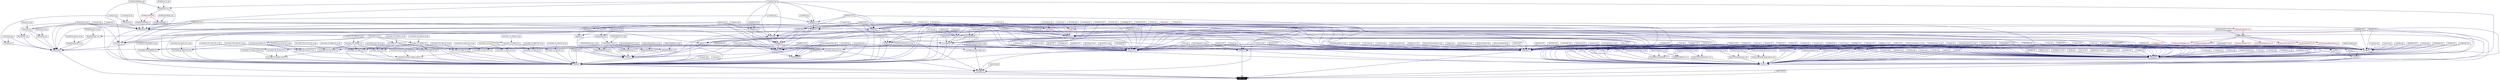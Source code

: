 digraph inheritance
{
  Node54 [shape="box",label="ASMETTYP.H",fontsize=10,height=0.2,width=0.4,fontname="Helvetica",color="black",style="filled" fontcolor="white"];
  Node55 -> Node54 [color="midnightblue",fontsize=10,style="solid",fontname="Helvetica"];
  Node55 [shape="box",label="MNISOCHR.H",fontsize=10,height=0.2,width=0.4,fontname="Helvetica",color="black",URL="$_m_n_i_s_o_c_h_r_8_h.html"];
  Node56 -> Node55 [color="midnightblue",fontsize=10,style="solid",fontname="Helvetica"];
  Node56 [shape="box",label="mngpar.cpp",fontsize=10,height=0.2,width=0.4,fontname="Helvetica",color="black",URL="$mngpar_8cpp.html"];
  Node57 -> Node55 [color="midnightblue",fontsize=10,style="solid",fontname="Helvetica"];
  Node57 [shape="box",label="MnGParAendern_ia.h",fontsize=10,height=0.2,width=0.4,fontname="Helvetica",color="black",URL="$_mn_g_par_aendern__ia_8h.html"];
  Node58 -> Node57 [color="midnightblue",fontsize=10,style="solid",fontname="Helvetica"];
  Node58 [shape="box",label="MNGPARAE.H",fontsize=10,height=0.2,width=0.4,fontname="Helvetica",color="black",URL="$_m_n_g_p_a_r_a_e_8_h.html"];
  Node59 -> Node58 [color="midnightblue",fontsize=10,style="solid",fontname="Helvetica"];
  Node59 [shape="box",label="mngparae.cpp",fontsize=10,height=0.2,width=0.4,fontname="Helvetica",color="black",URL="$mngparae_8cpp.html"];
  Node60 -> Node58 [color="midnightblue",fontsize=10,style="solid",fontname="Helvetica"];
  Node60 [shape="box",label="mngrwin.cpp",fontsize=10,height=0.2,width=0.4,fontname="Helvetica",color="black",URL="$mngrwin_8cpp.html"];
  Node61 -> Node58 [color="midnightblue",fontsize=10,style="solid",fontname="Helvetica"];
  Node61 [shape="box",label="mnmenu.cpp",fontsize=10,height=0.2,width=0.4,fontname="Helvetica",color="black",URL="$mnmenu_8cpp.html"];
  Node62 -> Node57 [color="midnightblue",fontsize=10,style="solid",fontname="Helvetica"];
  Node62 [shape="box",label="MnGParAendern_ia.cpp",fontsize=10,height=0.2,width=0.4,fontname="Helvetica",color="black",URL="$_mn_g_par_aendern__ia_8cpp.html"];
  Node63 -> Node55 [color="midnightblue",fontsize=10,style="solid",fontname="Helvetica"];
  Node63 [shape="box",label="MnGParIsochronen_ia.h",fontsize=10,height=0.2,width=0.4,fontname="Helvetica",color="black",URL="$_mn_g_par_isochronen__ia_8h.html"];
  Node57 -> Node63 [color="midnightblue",fontsize=10,style="solid",fontname="Helvetica"];
  Node64 -> Node63 [color="midnightblue",fontsize=10,style="solid",fontname="Helvetica"];
  Node64 [shape="box",label="MnGParIsochronen_ia.cpp",fontsize=10,height=0.2,width=0.4,fontname="Helvetica",color="black",URL="$_mn_g_par_isochronen__ia_8cpp.html"];
  Node65 -> Node55 [color="midnightblue",fontsize=10,style="solid",fontname="Helvetica"];
  Node65 [shape="box",label="mniastat.cpp",fontsize=10,height=0.2,width=0.4,fontname="Helvetica",color="black",URL="$mniastat_8cpp.html"];
  Node66 -> Node55 [color="midnightblue",fontsize=10,style="solid",fontname="Helvetica"];
  Node66 [shape="box",label="MNISOCHR.CPP",fontsize=10,height=0.2,width=0.4,fontname="Helvetica",color="black",URL="$_m_n_i_s_o_c_h_r_8_c_p_p.html"];
  Node67 -> Node55 [color="midnightblue",fontsize=10,style="solid",fontname="Helvetica"];
  Node67 [shape="box",label="MnIsochr_ia.h",fontsize=10,height=0.2,width=0.4,fontname="Helvetica",color="black",URL="$_mn_isochr__ia_8h.html"];
  Node66 -> Node67 [color="midnightblue",fontsize=10,style="solid",fontname="Helvetica"];
  Node68 -> Node67 [color="midnightblue",fontsize=10,style="solid",fontname="Helvetica"];
  Node68 [shape="box",label="MnIsochr_ia.cpp",fontsize=10,height=0.2,width=0.4,fontname="Helvetica",color="black",URL="$_mn_isochr__ia_8cpp.html"];
  Node69 -> Node67 [color="midnightblue",fontsize=10,style="solid",fontname="Helvetica"];
  Node69 [shape="box",label="MnIsochrOV_ia.cpp",fontsize=10,height=0.2,width=0.4,fontname="Helvetica",color="black",URL="$_mn_isochr_o_v__ia_8cpp.html"];
  Node70 -> Node55 [color="midnightblue",fontsize=10,style="solid",fontname="Helvetica"];
  Node70 [shape="box",label="MnIsochrIV_ia.h",fontsize=10,height=0.2,width=0.4,fontname="Helvetica",color="black",URL="$_mn_isochr_i_v__ia_8h.html"];
  Node67 -> Node70 [color="midnightblue",fontsize=10,style="solid",fontname="Helvetica"];
  Node71 -> Node70 [color="midnightblue",fontsize=10,style="solid",fontname="Helvetica"];
  Node71 [shape="box",label="MnIsochrIV_ia.cpp",fontsize=10,height=0.2,width=0.4,fontname="Helvetica",color="black",URL="$_mn_isochr_i_v__ia_8cpp.html"];
  Node72 -> Node55 [color="midnightblue",fontsize=10,style="solid",fontname="Helvetica"];
  Node72 [shape="box",label="MnIsochrOV_ia.h",fontsize=10,height=0.2,width=0.4,fontname="Helvetica",color="black",URL="$_mn_isochr_o_v__ia_8h.html"];
  Node67 -> Node72 [color="midnightblue",fontsize=10,style="solid",fontname="Helvetica"];
  Node69 -> Node72 [color="midnightblue",fontsize=10,style="solid",fontname="Helvetica"];
  Node73 -> Node55 [color="midnightblue",fontsize=10,style="solid",fontname="Helvetica"];
  Node73 [shape="box",label="mnloesch.cpp",fontsize=10,height=0.2,width=0.4,fontname="Helvetica",color="black",URL="$mnloesch_8cpp.html"];
  Node74 -> Node55 [color="midnightblue",fontsize=10,style="solid",fontname="Helvetica"];
  Node74 [shape="box",label="mnvsys.cpp",fontsize=10,height=0.2,width=0.4,fontname="Helvetica",color="black",URL="$mnvsys_8cpp.html"];
  Node75 -> Node55 [color="midnightblue",fontsize=10,style="solid",fontname="Helvetica"];
  Node75 [shape="box",label="cisochrones.h",fontsize=10,height=0.2,width=0.4,fontname="Helvetica",color="black",URL="$cisochrones_8h.html"];
  Node76 -> Node75 [color="midnightblue",fontsize=10,style="solid",fontname="Helvetica"];
  Node76 [shape="box",label="canalysis.cpp",fontsize=10,height=0.2,width=0.4,fontname="Helvetica",color="black",URL="$canalysis_8cpp.html"];
  Node77 -> Node75 [color="midnightblue",fontsize=10,style="solid",fontname="Helvetica"];
  Node77 [shape="box",label="cisochrones.cpp",fontsize=10,height=0.2,width=0.4,fontname="Helvetica",color="black",URL="$cisochrones_8cpp.html"];
  Node77 -> Node55 [color="midnightblue",fontsize=10,style="solid",fontname="Helvetica"];
  Node78 -> Node54 [color="midnightblue",fontsize=10,style="solid",fontname="Helvetica"];
  Node78 [shape="box",label="ASMETTYP.CPP",fontsize=10,height=0.2,width=0.4,fontname="Helvetica",color="black",URL="$_a_s_m_e_t_t_y_p_8_c_p_p.html"];
  Node79 -> Node54 [color="midnightblue",fontsize=10,style="solid",fontname="Helvetica"];
  Node79 [shape="box",label="ASSMENTS.H",fontsize=10,height=0.2,width=0.4,fontname="Helvetica",color="black",URL="$_a_s_s_m_e_n_t_s_8_h.html"];
  Node80 -> Node79 [color="midnightblue",fontsize=10,style="solid",fontname="Helvetica"];
  Node80 [shape="box",label="mnfahrg.cpp",fontsize=10,height=0.2,width=0.4,fontname="Helvetica",color="black",URL="$mnfahrg_8cpp.html"];
  Node81 -> Node79 [color="midnightblue",fontsize=10,style="solid",fontname="Helvetica"];
  Node81 [shape="box",label="MNFMAT.CPP",fontsize=10,height=0.2,width=0.4,fontname="Helvetica",color="black",URL="$_m_n_f_m_a_t_8_c_p_p.html"];
  Node82 -> Node79 [color="midnightblue",fontsize=10,style="solid",fontname="Helvetica"];
  Node82 [shape="box",label="MnFMatReadWrite_ia.cpp",fontsize=10,height=0.2,width=0.4,fontname="Helvetica",color="black",URL="$_mn_f_mat_read_write__ia_8cpp.html"];
  Node59 -> Node79 [color="midnightblue",fontsize=10,style="solid",fontname="Helvetica"];
  Node60 -> Node79 [color="midnightblue",fontsize=10,style="solid",fontname="Helvetica"];
  Node83 -> Node79 [color="midnightblue",fontsize=10,style="solid",fontname="Helvetica"];
  Node83 [shape="box",label="mninit.cpp",fontsize=10,height=0.2,width=0.4,fontname="Helvetica",color="black",URL="$mninit_8cpp.html"];
  Node84 -> Node79 [color="midnightblue",fontsize=10,style="solid",fontname="Helvetica"];
  Node84 [shape="box",label="mnlesalt.cpp",fontsize=10,height=0.2,width=0.4,fontname="Helvetica",color="black",URL="$mnlesalt_8cpp.html"];
  Node73 -> Node79 [color="midnightblue",fontsize=10,style="solid",fontname="Helvetica"];
  Node85 -> Node79 [color="midnightblue",fontsize=10,style="solid",fontname="Helvetica"];
  Node85 [shape="box",label="mnlstsys.cpp",fontsize=10,height=0.2,width=0.4,fontname="Helvetica",color="black",URL="$mnlstsys_8cpp.html"];
  Node86 -> Node79 [color="midnightblue",fontsize=10,style="solid",fontname="Helvetica"];
  Node86 [shape="box",label="mnlstweg.cpp",fontsize=10,height=0.2,width=0.4,fontname="Helvetica",color="black",URL="$mnlstweg_8cpp.html"];
  Node87 -> Node79 [color="midnightblue",fontsize=10,style="solid",fontname="Helvetica"];
  Node87 [shape="box",label="mnlsumlg.cpp",fontsize=10,height=0.2,width=0.4,fontname="Helvetica",color="black",URL="$mnlsumlg_8cpp.html"];
  Node88 -> Node79 [color="midnightblue",fontsize=10,style="solid",fontname="Helvetica"];
  Node88 [shape="box",label="mnmakro.cpp",fontsize=10,height=0.2,width=0.4,fontname="Helvetica",color="black",URL="$mnmakro_8cpp.html"];
  Node89 -> Node79 [color="midnightblue",fontsize=10,style="solid",fontname="Helvetica"];
  Node89 [shape="box",label="mnnfumlg.cpp",fontsize=10,height=0.2,width=0.4,fontname="Helvetica",color="black",URL="$mnnfumlg_8cpp.html"];
  Node90 -> Node79 [color="midnightblue",fontsize=10,style="solid",fontname="Helvetica"];
  Node90 [shape="box",label="MNODATT.CPP",fontsize=10,height=0.2,width=0.4,fontname="Helvetica",color="black",URL="$_m_n_o_d_a_t_t_8_c_p_p.html"];
  Node91 -> Node79 [color="midnightblue",fontsize=10,style="solid",fontname="Helvetica"];
  Node91 [shape="box",label="mnodmatrixwrite.cpp",fontsize=10,height=0.2,width=0.4,fontname="Helvetica",color="black",URL="$mnodmatrixwrite_8cpp.html"];
  Node92 -> Node79 [color="midnightblue",fontsize=10,style="solid",fontname="Helvetica"];
  Node92 [shape="box",label="MnRechAblaufPP.cpp",fontsize=10,height=0.2,width=0.4,fontname="Helvetica",color="black",URL="$_mn_rech_ablauf_p_p_8cpp.html"];
  Node93 -> Node79 [color="midnightblue",fontsize=10,style="solid",fontname="Helvetica"];
  Node93 [shape="box",label="MnRechnen_ia.cpp",fontsize=10,height=0.2,width=0.4,fontname="Helvetica",color="black",URL="$_mn_rechnen__ia_8cpp.html"];
  Node94 -> Node79 [color="midnightblue",fontsize=10,style="solid",fontname="Helvetica"];
  Node94 [shape="box",label="MnSpinne_ia.cpp",fontsize=10,height=0.2,width=0.4,fontname="Helvetica",color="black",URL="$_mn_spinne__ia_8cpp.html"];
  Node95 -> Node79 [color="midnightblue",fontsize=10,style="solid",fontname="Helvetica"];
  Node95 [shape="box",label="MnSpinneVsysAuswahl_ia.cpp",fontsize=10,height=0.2,width=0.4,fontname="Helvetica",color="black",URL="$_mn_spinne_vsys_auswahl__ia_8cpp.html"];
  Node96 -> Node79 [color="midnightblue",fontsize=10,style="solid",fontname="Helvetica"];
  Node96 [shape="box",label="mntgen.cpp",fontsize=10,height=0.2,width=0.4,fontname="Helvetica",color="black",URL="$mntgen_8cpp.html"];
  Node97 -> Node79 [color="midnightblue",fontsize=10,style="solid",fontname="Helvetica"];
  Node97 [shape="box",label="mnumlg.cpp",fontsize=10,height=0.2,width=0.4,fontname="Helvetica",color="black",URL="$mnumlg_8cpp.html"];
  Node98 -> Node79 [color="midnightblue",fontsize=10,style="solid",fontname="Helvetica"];
  Node98 [shape="box",label="mnumlgbase.cpp",fontsize=10,height=0.2,width=0.4,fontname="Helvetica",color="black",URL="$mnumlgbase_8cpp.html"];
  Node99 -> Node79 [color="midnightblue",fontsize=10,style="solid",fontname="Helvetica"];
  Node99 [shape="box",label="MnUmlgReport_ia.cpp",fontsize=10,height=0.2,width=0.4,fontname="Helvetica",color="black",URL="$_mn_umlg_report__ia_8cpp.html"];
  Node100 -> Node79 [color="midnightblue",fontsize=10,style="solid",fontname="Helvetica"];
  Node100 [shape="box",label="MNUMLREP.CPP",fontsize=10,height=0.2,width=0.4,fontname="Helvetica",color="black",URL="$_m_n_u_m_l_r_e_p_8_c_p_p.html"];
  Node101 -> Node79 [color="midnightblue",fontsize=10,style="solid",fontname="Helvetica"];
  Node101 [shape="box",label="MnVissimExport.cpp",fontsize=10,height=0.2,width=0.4,fontname="Helvetica",color="black",URL="$_mn_vissim_export_8cpp.html"];
  Node102 -> Node79 [color="midnightblue",fontsize=10,style="solid",fontname="Helvetica"];
  Node102 [shape="box",label="MnVissimRoutenPP.cpp",fontsize=10,height=0.2,width=0.4,fontname="Helvetica",color="black",URL="$_mn_vissim_routen_p_p_8cpp.html"];
  Node74 -> Node79 [color="midnightblue",fontsize=10,style="solid",fontname="Helvetica"];
  Node103 -> Node79 [color="midnightblue",fontsize=10,style="solid",fontname="Helvetica"];
  Node103 [shape="box",label="CROUTE.CPP",fontsize=10,height=0.2,width=0.4,fontname="Helvetica",color="black",URL="$_c_r_o_u_t_e_8_c_p_p.html"];
  Node104 -> Node79 [color="midnightblue",fontsize=10,style="solid",fontname="Helvetica"];
  Node104 [shape="box",label="CROUTEE.CPP",fontsize=10,height=0.2,width=0.4,fontname="Helvetica",color="black",URL="$_c_r_o_u_t_e_e_8_c_p_p.html"];
  Node105 -> Node79 [color="midnightblue",fontsize=10,style="solid",fontname="Helvetica"];
  Node105 [shape="box",label="CROUTES.CPP",fontsize=10,height=0.2,width=0.4,fontname="Helvetica",color="black",URL="$_c_r_o_u_t_e_s_8_c_p_p.html"];
  Node106 -> Node79 [color="midnightblue",fontsize=10,style="solid",fontname="Helvetica"];
  Node106 [shape="box",label="CROUTESE.CPP",fontsize=10,height=0.2,width=0.4,fontname="Helvetica",color="black",URL="$_c_r_o_u_t_e_s_e_8_c_p_p.html"];
  Node107 -> Node79 [color="midnightblue",fontsize=10,style="solid",fontname="Helvetica"];
  Node107 [shape="box",label="CROUTEUT.CPP",fontsize=10,height=0.2,width=0.4,fontname="Helvetica",color="black",URL="$_c_r_o_u_t_e_u_t_8_c_p_p.html"];
  Node108 -> Node79 [color="midnightblue",fontsize=10,style="solid",fontname="Helvetica"];
  Node108 [shape="box",label="ctsystem.cpp",fontsize=10,height=0.2,width=0.4,fontname="Helvetica",color="black",URL="$ctsystem_8cpp.html"];
  Node109 -> Node79 [color="midnightblue",fontsize=10,style="solid",fontname="Helvetica"];
  Node109 [shape="box",label="assments.cpp",fontsize=10,height=0.2,width=0.4,fontname="Helvetica",color="black",URL="$assments_8cpp.html"];
  Node110 -> Node79 [color="midnightblue",fontsize=10,style="solid",fontname="Helvetica"];
  Node110 [shape="box",label="fgumlg.cpp",fontsize=10,height=0.2,width=0.4,fontname="Helvetica",color="black",URL="$fgumlg_8cpp.html"];
  Node111 -> Node79 [color="midnightblue",fontsize=10,style="solid",fontname="Helvetica"];
  Node111 [shape="box",label="IVANBKAP.CPP",fontsize=10,height=0.2,width=0.4,fontname="Helvetica",color="black",URL="$_i_v_a_n_b_k_a_p_8_c_p_p.html"];
  Node112 -> Node79 [color="midnightblue",fontsize=10,style="solid",fontname="Helvetica"];
  Node112 [shape="box",label="IVDAVIS.CPP",fontsize=10,height=0.2,width=0.4,fontname="Helvetica",color="black",URL="$_i_v_d_a_v_i_s_8_c_p_p.html"];
  Node113 -> Node79 [color="midnightblue",fontsize=10,style="solid",fontname="Helvetica"];
  Node113 [shape="box",label="IVGGEW.CPP",fontsize=10,height=0.2,width=0.4,fontname="Helvetica",color="black",URL="$_i_v_g_g_e_w_8_c_p_p.html"];
  Node114 -> Node79 [color="midnightblue",fontsize=10,style="solid",fontname="Helvetica"];
  Node114 [shape="box",label="ivkali.cpp",fontsize=10,height=0.2,width=0.4,fontname="Helvetica",color="black",URL="$ivkali_8cpp.html"];
  Node115 -> Node79 [color="midnightblue",fontsize=10,style="solid",fontname="Helvetica"];
  Node115 [shape="box",label="IVLERN.CPP",fontsize=10,height=0.2,width=0.4,fontname="Helvetica",color="black",URL="$_i_v_l_e_r_n_8_c_p_p.html"];
  Node116 -> Node79 [color="midnightblue",fontsize=10,style="solid",fontname="Helvetica"];
  Node116 [shape="box",label="ivloesch.cpp",fontsize=10,height=0.2,width=0.4,fontname="Helvetica",color="black",URL="$ivloesch_8cpp.html"];
  Node117 -> Node79 [color="midnightblue",fontsize=10,style="solid",fontname="Helvetica"];
  Node117 [shape="box",label="IVPFEUML.CPP",fontsize=10,height=0.2,width=0.4,fontname="Helvetica",color="black",URL="$_i_v_p_f_e_u_m_l_8_c_p_p.html"];
  Node118 -> Node79 [color="midnightblue",fontsize=10,style="solid",fontname="Helvetica"];
  Node118 [shape="box",label="IVSPINNE.CPP",fontsize=10,height=0.2,width=0.4,fontname="Helvetica",color="black",URL="$_i_v_s_p_i_n_n_e_8_c_p_p.html"];
  Node119 -> Node79 [color="midnightblue",fontsize=10,style="solid",fontname="Helvetica"];
  Node119 [shape="box",label="ivsukz.cpp",fontsize=10,height=0.2,width=0.4,fontname="Helvetica",color="black",URL="$ivsukz_8cpp.html"];
  Node120 -> Node79 [color="midnightblue",fontsize=10,style="solid",fontname="Helvetica"];
  Node120 [shape="box",label="IVTRIBL.CPP",fontsize=10,height=0.2,width=0.4,fontname="Helvetica",color="black",URL="$_i_v_t_r_i_b_l_8_c_p_p.html"];
  Node121 -> Node79 [color="midnightblue",fontsize=10,style="solid",fontname="Helvetica"];
  Node121 [shape="box",label="IVUMALLG.CPP",fontsize=10,height=0.2,width=0.4,fontname="Helvetica",color="black",URL="$_i_v_u_m_a_l_l_g_8_c_p_p.html"];
  Node122 -> Node79 [color="midnightblue",fontsize=10,style="solid",fontname="Helvetica"];
  Node122 [shape="box",label="IVUMLG.CPP",fontsize=10,height=0.2,width=0.4,fontname="Helvetica",color="black",URL="$_i_v_u_m_l_g_8_c_p_p.html"];
  Node123 -> Node79 [color="midnightblue",fontsize=10,style="solid",fontname="Helvetica"];
  Node123 [shape="box",label="IVUmlgAnalyse_ia.cpp",fontsize=10,height=0.2,width=0.4,fontname="Helvetica",color="black",URL="$_i_v_umlg_analyse__ia_8cpp.html"];
  Node124 -> Node79 [color="midnightblue",fontsize=10,style="solid",fontname="Helvetica"];
  Node124 [shape="box",label="ivuparcr.cpp",fontsize=10,height=0.2,width=0.4,fontname="Helvetica",color="black",URL="$ivuparcr_8cpp.html"];
  Node125 -> Node79 [color="midnightblue",fontsize=10,style="solid",fontname="Helvetica"];
  Node125 [shape="box",label="IVVART.CPP",fontsize=10,height=0.2,width=0.4,fontname="Helvetica",color="black",URL="$_i_v_v_a_r_t_8_c_p_p.html"];
  Node126 -> Node79 [color="midnightblue",fontsize=10,style="solid",fontname="Helvetica"];
  Node126 [shape="box",label="IVWEGREC.CPP",fontsize=10,height=0.2,width=0.4,fontname="Helvetica",color="black",URL="$_i_v_w_e_g_r_e_c_8_c_p_p.html"];
  Node127 -> Node79 [color="midnightblue",fontsize=10,style="solid",fontname="Helvetica"];
  Node127 [shape="box",label="IvWegRec_ia.cpp",fontsize=10,height=0.2,width=0.4,fontname="Helvetica",color="black",URL="$_iv_weg_rec__ia_8cpp.html"];
  Node128 -> Node79 [color="midnightblue",fontsize=10,style="solid",fontname="Helvetica"];
  Node128 [shape="box",label="IVZMAT.CPP",fontsize=10,height=0.2,width=0.4,fontname="Helvetica",color="black",URL="$_i_v_z_m_a_t_8_c_p_p.html"];
  Node129 -> Node79 [color="midnightblue",fontsize=10,style="solid",fontname="Helvetica"];
  Node129 [shape="box",label="nebez.cpp",fontsize=10,height=0.2,width=0.4,fontname="Helvetica",color="black",URL="$nebez_8cpp.html"];
  Node130 -> Node79 [color="midnightblue",fontsize=10,style="solid",fontname="Helvetica"];
  Node130 [shape="box",label="nekno.cpp",fontsize=10,height=0.2,width=0.4,fontname="Helvetica",color="black",URL="$nekno_8cpp.html"];
  Node131 -> Node79 [color="midnightblue",fontsize=10,style="solid",fontname="Helvetica"];
  Node131 [shape="box",label="NEKNO2.CPP",fontsize=10,height=0.2,width=0.4,fontname="Helvetica",color="black",URL="$_n_e_k_n_o2_8_c_p_p.html"];
  Node132 -> Node79 [color="midnightblue",fontsize=10,style="solid",fontname="Helvetica"];
  Node132 [shape="box",label="nelin.cpp",fontsize=10,height=0.2,width=0.4,fontname="Helvetica",color="black",URL="$nelin_8cpp.html"];
  Node133 -> Node79 [color="midnightblue",fontsize=10,style="solid",fontname="Helvetica"];
  Node133 [shape="box",label="NeLinieKoppeln_ia.cpp",fontsize=10,height=0.2,width=0.4,fontname="Helvetica",color="black",URL="$_ne_linie_koppeln__ia_8cpp.html"];
  Node134 -> Node79 [color="midnightblue",fontsize=10,style="solid",fontname="Helvetica"];
  Node134 [shape="box",label="nestr.cpp",fontsize=10,height=0.2,width=0.4,fontname="Helvetica",color="black",URL="$nestr_8cpp.html"];
  Node135 -> Node79 [color="midnightblue",fontsize=10,style="solid",fontname="Helvetica"];
  Node135 [shape="box",label="nestr2.cpp",fontsize=10,height=0.2,width=0.4,fontname="Helvetica",color="black",URL="$nestr2_8cpp.html"];
  Node136 -> Node79 [color="midnightblue",fontsize=10,style="solid",fontname="Helvetica"];
  Node136 [shape="box",label="NEUMLG.CPP",fontsize=10,height=0.2,width=0.4,fontname="Helvetica",color="black",URL="$_n_e_u_m_l_g_8_c_p_p.html"];
  Node137 -> Node79 [color="midnightblue",fontsize=10,style="solid",fontname="Helvetica"];
  Node137 [shape="box",label="ovlinerf.cpp",fontsize=10,height=0.2,width=0.4,fontname="Helvetica",color="black",URL="$ovlinerf_8cpp.html"];
  Node138 -> Node79 [color="midnightblue",fontsize=10,style="solid",fontname="Helvetica"];
  Node138 [shape="box",label="ovlle_kostenrechnen.cpp",fontsize=10,height=0.2,width=0.4,fontname="Helvetica",color="black",URL="$ovlle__kostenrechnen_8cpp.html"];
  Node139 -> Node79 [color="midnightblue",fontsize=10,style="solid",fontname="Helvetica"];
  Node139 [shape="box",label="ovlle_umlauf_rechnen.cpp",fontsize=10,height=0.2,width=0.4,fontname="Helvetica",color="black",URL="$ovlle__umlauf__rechnen_8cpp.html"];
  Node140 -> Node79 [color="midnightblue",fontsize=10,style="solid",fontname="Helvetica"];
  Node140 [shape="box",label="OVSPINNE.CPP",fontsize=10,height=0.2,width=0.4,fontname="Helvetica",color="black",URL="$_o_v_s_p_i_n_n_e_8_c_p_p.html"];
  Node141 -> Node79 [color="midnightblue",fontsize=10,style="solid",fontname="Helvetica"];
  Node141 [shape="box",label="OVUMALLG.CPP",fontsize=10,height=0.2,width=0.4,fontname="Helvetica",color="black",URL="$_o_v_u_m_a_l_l_g_8_c_p_p.html"];
  Node142 -> Node79 [color="midnightblue",fontsize=10,style="solid",fontname="Helvetica"];
  Node142 [shape="box",label="ovumlauf.cpp",fontsize=10,height=0.2,width=0.4,fontname="Helvetica",color="black",URL="$ovumlauf_8cpp.html"];
  Node143 -> Node79 [color="midnightblue",fontsize=10,style="solid",fontname="Helvetica"];
  Node143 [shape="box",label="ovumlaufatt.cpp",fontsize=10,height=0.2,width=0.4,fontname="Helvetica",color="black",URL="$ovumlaufatt_8cpp.html"];
  Node144 -> Node79 [color="midnightblue",fontsize=10,style="solid",fontname="Helvetica"];
  Node144 [shape="box",label="ovumlfp2.cpp",fontsize=10,height=0.2,width=0.4,fontname="Helvetica",color="black",URL="$ovumlfp2_8cpp.html"];
  Node145 -> Node79 [color="midnightblue",fontsize=10,style="solid",fontname="Helvetica"];
  Node145 [shape="box",label="OVUMLG.CPP",fontsize=10,height=0.2,width=0.4,fontname="Helvetica",color="black",URL="$_o_v_u_m_l_g_8_c_p_p.html"];
  Node146 -> Node79 [color="midnightblue",fontsize=10,style="solid",fontname="Helvetica"];
  Node146 [shape="box",label="ovumllin.cpp",fontsize=10,height=0.2,width=0.4,fontname="Helvetica",color="black",URL="$ovumllin_8cpp.html"];
  Node147 -> Node79 [color="midnightblue",fontsize=10,style="solid",fontname="Helvetica"];
  Node147 [shape="box",label="OVUMLSYS.CPP",fontsize=10,height=0.2,width=0.4,fontname="Helvetica",color="black",URL="$_o_v_u_m_l_s_y_s_8_c_p_p.html"];
  Node148 -> Node79 [color="midnightblue",fontsize=10,style="solid",fontname="Helvetica"];
  Node148 [shape="box",label="IVUMWELT.CPP",fontsize=10,height=0.2,width=0.4,fontname="Helvetica",color="black",URL="$_i_v_u_m_w_e_l_t_8_c_p_p.html"];
  Node149 -> Node54 [color="midnightblue",fontsize=10,style="solid",fontname="Helvetica"];
  Node149 [shape="box",label="IVUPAR.H",fontsize=10,height=0.2,width=0.4,fontname="Helvetica",color="black",URL="$_i_v_u_p_a_r_8_h.html"];
  Node150 -> Node149 [color="midnightblue",fontsize=10,style="solid",fontname="Helvetica"];
  Node150 [shape="box",label="mnumlgbase.h",fontsize=10,height=0.2,width=0.4,fontname="Helvetica",color="black",URL="$mnumlgbase_8h.html"];
  Node151 -> Node150 [color="midnightblue",fontsize=10,style="solid",fontname="Helvetica"];
  Node151 [shape="box",label="MNUMLG.H",fontsize=10,height=0.2,width=0.4,fontname="Helvetica",color="black",URL="$_m_n_u_m_l_g_8_h.html"];
  Node152 -> Node151 [color="midnightblue",fontsize=10,style="solid",fontname="Helvetica"];
  Node152 [shape="box",label="MNEMME.CPP",fontsize=10,height=0.2,width=0.4,fontname="Helvetica",color="black",URL="$_m_n_e_m_m_e_8_c_p_p.html"];
  Node153 -> Node151 [color="midnightblue",fontsize=10,style="solid",fontname="Helvetica"];
  Node153 [shape="box",label="mnfile.cpp",fontsize=10,height=0.2,width=0.4,fontname="Helvetica",color="black",URL="$mnfile_8cpp.html"];
  Node83 -> Node151 [color="midnightblue",fontsize=10,style="solid",fontname="Helvetica"];
  Node88 -> Node151 [color="midnightblue",fontsize=10,style="solid",fontname="Helvetica"];
  Node61 -> Node151 [color="midnightblue",fontsize=10,style="solid",fontname="Helvetica"];
  Node154 -> Node151 [color="midnightblue",fontsize=10,style="solid",fontname="Helvetica"];
  Node154 [shape="box",label="mnntlese.cpp",fontsize=10,height=0.2,width=0.4,fontname="Helvetica",color="black",URL="$mnntlese_8cpp.html"];
  Node92 -> Node151 [color="midnightblue",fontsize=10,style="solid",fontname="Helvetica"];
  Node93 -> Node151 [color="midnightblue",fontsize=10,style="solid",fontname="Helvetica"];
  Node97 -> Node151 [color="midnightblue",fontsize=10,style="solid",fontname="Helvetica"];
  Node155 -> Node151 [color="midnightblue",fontsize=10,style="solid",fontname="Helvetica"];
  Node155 [shape="box",label="MNVERS.CPP",fontsize=10,height=0.2,width=0.4,fontname="Helvetica",color="black",URL="$_m_n_v_e_r_s_8_c_p_p.html"];
  Node156 -> Node151 [color="midnightblue",fontsize=10,style="solid",fontname="Helvetica"];
  Node156 [shape="box",label="mnversd.cpp",fontsize=10,height=0.2,width=0.4,fontname="Helvetica",color="black",URL="$mnversd_8cpp.html"];
  Node74 -> Node151 [color="midnightblue",fontsize=10,style="solid",fontname="Helvetica"];
  Node157 -> Node151 [color="midnightblue",fontsize=10,style="solid",fontname="Helvetica"];
  Node157 [shape="box",label="cassig.h",fontsize=10,height=0.2,width=0.4,fontname="Helvetica",color="red",URL="$cassig_8h.html"];
  Node158 -> Node157 [color="midnightblue",fontsize=10,style="solid",fontname="Helvetica"];
  Node158 [shape="box",label="CASSIG.CPP",fontsize=10,height=0.2,width=0.4,fontname="Helvetica",color="black",URL="$_c_a_s_s_i_g_8_c_p_p.html"];
  Node159 -> Node157 [color="midnightblue",fontsize=10,style="solid",fontname="Helvetica"];
  Node159 [shape="box",label="cassigs.cpp",fontsize=10,height=0.2,width=0.4,fontname="Helvetica",color="black",URL="$cassigs_8cpp.html"];
  Node158 -> Node151 [color="midnightblue",fontsize=10,style="solid",fontname="Helvetica"];
  Node159 -> Node151 [color="midnightblue",fontsize=10,style="solid",fontname="Helvetica"];
  Node161 -> Node151 [color="midnightblue",fontsize=10,style="solid",fontname="Helvetica"];
  Node161 [shape="box",label="cprocedure.h",fontsize=10,height=0.2,width=0.4,fontname="Helvetica",color="red",URL="$cprocedure_8h.html"];
  Node163 -> Node161 [color="midnightblue",fontsize=10,style="solid",fontname="Helvetica"];
  Node163 [shape="box",label="cprocedures.cpp",fontsize=10,height=0.2,width=0.4,fontname="Helvetica",color="black",URL="$cprocedures_8cpp.html"];
  Node165 -> Node161 [color="midnightblue",fontsize=10,style="solid",fontname="Helvetica"];
  Node165 [shape="box",label="cvisum.cpp",fontsize=10,height=0.2,width=0.4,fontname="Helvetica",color="black",URL="$cvisum_8cpp.html"];
  Node163 -> Node151 [color="midnightblue",fontsize=10,style="solid",fontname="Helvetica"];
  Node166 -> Node150 [color="midnightblue",fontsize=10,style="solid",fontname="Helvetica"];
  Node166 [shape="box",label="MNEXIT.CPP",fontsize=10,height=0.2,width=0.4,fontname="Helvetica",color="black",URL="$_m_n_e_x_i_t_8_c_p_p.html"];
  Node80 -> Node150 [color="midnightblue",fontsize=10,style="solid",fontname="Helvetica"];
  Node167 -> Node150 [color="midnightblue",fontsize=10,style="solid",fontname="Helvetica"];
  Node167 [shape="box",label="MnRechAblaufPP.h",fontsize=10,height=0.2,width=0.4,fontname="Helvetica",color="black",URL="$_mn_rech_ablauf_p_p_8h.html"];
  Node168 -> Node167 [color="midnightblue",fontsize=10,style="solid",fontname="Helvetica"];
  Node168 [shape="box",label="MnRechPS.h",fontsize=10,height=0.2,width=0.4,fontname="Helvetica",color="red",URL="$_mn_rech_p_s_8h.html"];
  Node92 -> Node167 [color="midnightblue",fontsize=10,style="solid",fontname="Helvetica"];
  Node171 -> Node150 [color="midnightblue",fontsize=10,style="solid",fontname="Helvetica"];
  Node171 [shape="box",label="MnRechFunktion_ia.h",fontsize=10,height=0.2,width=0.4,fontname="Helvetica",color="black",URL="$_mn_rech_funktion__ia_8h.html"];
  Node172 -> Node171 [color="midnightblue",fontsize=10,style="solid",fontname="Helvetica"];
  Node172 [shape="box",label="MnRechFunktionPP_ia.h",fontsize=10,height=0.2,width=0.4,fontname="Helvetica",color="red",URL="$_mn_rech_funktion_p_p__ia_8h.html"];
  Node168 -> Node172 [color="midnightblue",fontsize=10,style="solid",fontname="Helvetica"];
  Node174 -> Node171 [color="midnightblue",fontsize=10,style="solid",fontname="Helvetica"];
  Node174 [shape="box",label="MnRechFunktion_ia.cpp",fontsize=10,height=0.2,width=0.4,fontname="Helvetica",color="black",URL="$_mn_rech_funktion__ia_8cpp.html"];
  Node98 -> Node150 [color="midnightblue",fontsize=10,style="solid",fontname="Helvetica"];
  Node175 -> Node150 [color="midnightblue",fontsize=10,style="solid",fontname="Helvetica"];
  Node175 [shape="box",label="cvisum.h",fontsize=10,height=0.2,width=0.4,fontname="Helvetica",color="black",URL="$cvisum_8h.html"];
  Node97 -> Node175 [color="midnightblue",fontsize=10,style="solid",fontname="Helvetica"];
  Node176 -> Node175 [color="midnightblue",fontsize=10,style="solid",fontname="Helvetica"];
  Node176 [shape="box",label="CgQuery.cpp",fontsize=10,height=0.2,width=0.4,fontname="Helvetica",color="black",URL="$_cg_query_8cpp.html"];
  Node165 -> Node175 [color="midnightblue",fontsize=10,style="solid",fontname="Helvetica"];
  Node177 -> Node175 [color="midnightblue",fontsize=10,style="solid",fontname="Helvetica"];
  Node177 [shape="box",label="initole.cpp",fontsize=10,height=0.2,width=0.4,fontname="Helvetica",color="black",URL="$initole_8cpp.html"];
  Node178 -> Node175 [color="midnightblue",fontsize=10,style="solid",fontname="Helvetica"];
  Node178 [shape="box",label="vsf_imp.cpp",fontsize=10,height=0.2,width=0.4,fontname="Helvetica",color="black",URL="$vsf__imp_8cpp.html"];
  Node60 -> Node149 [color="midnightblue",fontsize=10,style="solid",fontname="Helvetica"];
  Node179 -> Node149 [color="midnightblue",fontsize=10,style="solid",fontname="Helvetica"];
  Node179 [shape="box",label="mninfo.cpp",fontsize=10,height=0.2,width=0.4,fontname="Helvetica",color="black",URL="$mninfo_8cpp.html"];
  Node73 -> Node149 [color="midnightblue",fontsize=10,style="solid",fontname="Helvetica"];
  Node88 -> Node149 [color="midnightblue",fontsize=10,style="solid",fontname="Helvetica"];
  Node180 -> Node149 [color="midnightblue",fontsize=10,style="solid",fontname="Helvetica"];
  Node180 [shape="box",label="mnspinne.cpp",fontsize=10,height=0.2,width=0.4,fontname="Helvetica",color="black",URL="$mnspinne_8cpp.html"];
  Node97 -> Node149 [color="midnightblue",fontsize=10,style="solid",fontname="Helvetica"];
  Node98 -> Node149 [color="midnightblue",fontsize=10,style="solid",fontname="Helvetica"];
  Node155 -> Node149 [color="midnightblue",fontsize=10,style="solid",fontname="Helvetica"];
  Node158 -> Node149 [color="midnightblue",fontsize=10,style="solid",fontname="Helvetica"];
  Node181 -> Node149 [color="midnightblue",fontsize=10,style="solid",fontname="Helvetica"];
  Node181 [shape="box",label="dynbewrt.cpp",fontsize=10,height=0.2,width=0.4,fontname="Helvetica",color="black",URL="$dynbewrt_8cpp.html"];
  Node182 -> Node149 [color="midnightblue",fontsize=10,style="solid",fontname="Helvetica"];
  Node182 [shape="box",label="IVBEWERT.H",fontsize=10,height=0.2,width=0.4,fontname="Helvetica",color="black",URL="$_i_v_b_e_w_e_r_t_8_h.html"];
  Node183 -> Node182 [color="midnightblue",fontsize=10,style="solid",fontname="Helvetica"];
  Node183 [shape="box",label="mnabsuch.cpp",fontsize=10,height=0.2,width=0.4,fontname="Helvetica",color="black",URL="$mnabsuch_8cpp.html"];
  Node152 -> Node182 [color="midnightblue",fontsize=10,style="solid",fontname="Helvetica"];
  Node179 -> Node182 [color="midnightblue",fontsize=10,style="solid",fontname="Helvetica"];
  Node83 -> Node182 [color="midnightblue",fontsize=10,style="solid",fontname="Helvetica"];
  Node84 -> Node182 [color="midnightblue",fontsize=10,style="solid",fontname="Helvetica"];
  Node73 -> Node182 [color="midnightblue",fontsize=10,style="solid",fontname="Helvetica"];
  Node184 -> Node182 [color="midnightblue",fontsize=10,style="solid",fontname="Helvetica"];
  Node184 [shape="box",label="mnlststy.cpp",fontsize=10,height=0.2,width=0.4,fontname="Helvetica",color="black",URL="$mnlststy_8cpp.html"];
  Node88 -> Node182 [color="midnightblue",fontsize=10,style="solid",fontname="Helvetica"];
  Node61 -> Node182 [color="midnightblue",fontsize=10,style="solid",fontname="Helvetica"];
  Node185 -> Node182 [color="midnightblue",fontsize=10,style="solid",fontname="Helvetica"];
  Node185 [shape="box",label="mnmmrw.cpp",fontsize=10,height=0.2,width=0.4,fontname="Helvetica",color="black",URL="$mnmmrw_8cpp.html"];
  Node186 -> Node182 [color="midnightblue",fontsize=10,style="solid",fontname="Helvetica"];
  Node186 [shape="box",label="mnmulti.cpp",fontsize=10,height=0.2,width=0.4,fontname="Helvetica",color="black",URL="$mnmulti_8cpp.html"];
  Node154 -> Node182 [color="midnightblue",fontsize=10,style="solid",fontname="Helvetica"];
  Node180 -> Node182 [color="midnightblue",fontsize=10,style="solid",fontname="Helvetica"];
  Node155 -> Node182 [color="midnightblue",fontsize=10,style="solid",fontname="Helvetica"];
  Node74 -> Node182 [color="midnightblue",fontsize=10,style="solid",fontname="Helvetica"];
  Node108 -> Node182 [color="midnightblue",fontsize=10,style="solid",fontname="Helvetica"];
  Node181 -> Node182 [color="midnightblue",fontsize=10,style="solid",fontname="Helvetica"];
  Node187 -> Node182 [color="midnightblue",fontsize=10,style="solid",fontname="Helvetica"];
  Node187 [shape="box",label="ivabbatt.cpp",fontsize=10,height=0.2,width=0.4,fontname="Helvetica",color="black",URL="$ivabbatt_8cpp.html"];
  Node188 -> Node182 [color="midnightblue",fontsize=10,style="solid",fontname="Helvetica"];
  Node188 [shape="box",label="ivanbatt.cpp",fontsize=10,height=0.2,width=0.4,fontname="Helvetica",color="black",URL="$ivanbatt_8cpp.html"];
  Node111 -> Node182 [color="midnightblue",fontsize=10,style="solid",fontname="Helvetica"];
  Node189 -> Node182 [color="midnightblue",fontsize=10,style="solid",fontname="Helvetica"];
  Node189 [shape="box",label="ivbewer1.cpp",fontsize=10,height=0.2,width=0.4,fontname="Helvetica",color="black",URL="$ivbewer1_8cpp.html"];
  Node190 -> Node182 [color="midnightblue",fontsize=10,style="solid",fontname="Helvetica"];
  Node190 [shape="box",label="IVBEWERT.CPP",fontsize=10,height=0.2,width=0.4,fontname="Helvetica",color="black",URL="$_i_v_b_e_w_e_r_t_8_c_p_p.html"];
  Node191 -> Node182 [color="midnightblue",fontsize=10,style="solid",fontname="Helvetica"];
  Node191 [shape="box",label="IVUPARCR.H",fontsize=10,height=0.2,width=0.4,fontname="Helvetica",color="black",URL="$_i_v_u_p_a_r_c_r_8_h.html"];
  Node152 -> Node191 [color="midnightblue",fontsize=10,style="solid",fontname="Helvetica"];
  Node150 -> Node191 [color="midnightblue",fontsize=10,style="solid",fontname="Helvetica"];
  Node185 -> Node191 [color="midnightblue",fontsize=10,style="solid",fontname="Helvetica"];
  Node186 -> Node191 [color="midnightblue",fontsize=10,style="solid",fontname="Helvetica"];
  Node154 -> Node191 [color="midnightblue",fontsize=10,style="solid",fontname="Helvetica"];
  Node97 -> Node191 [color="midnightblue",fontsize=10,style="solid",fontname="Helvetica"];
  Node98 -> Node191 [color="midnightblue",fontsize=10,style="solid",fontname="Helvetica"];
  Node155 -> Node191 [color="midnightblue",fontsize=10,style="solid",fontname="Helvetica"];
  Node74 -> Node191 [color="midnightblue",fontsize=10,style="solid",fontname="Helvetica"];
  Node187 -> Node191 [color="midnightblue",fontsize=10,style="solid",fontname="Helvetica"];
  Node190 -> Node191 [color="midnightblue",fontsize=10,style="solid",fontname="Helvetica"];
  Node192 -> Node191 [color="midnightblue",fontsize=10,style="solid",fontname="Helvetica"];
  Node192 [shape="box",label="IvBewert_Nodes.cpp",fontsize=10,height=0.2,width=0.4,fontname="Helvetica",color="black",URL="$_iv_bewert___nodes_8cpp.html"];
  Node193 -> Node191 [color="midnightblue",fontsize=10,style="solid",fontname="Helvetica"];
  Node193 [shape="box",label="IVCrParameterBasis_ia.h",fontsize=10,height=0.2,width=0.4,fontname="Helvetica",color="red",URL="$_i_v_cr_parameter_basis__ia_8h.html"];
  Node171 -> Node193 [color="midnightblue",fontsize=10,style="solid",fontname="Helvetica"];
  Node195 -> Node191 [color="midnightblue",fontsize=10,style="solid",fontname="Helvetica"];
  Node195 [shape="box",label="IVCrParameterBelastung_ia.h",fontsize=10,height=0.2,width=0.4,fontname="Helvetica",color="red",URL="$_i_v_cr_parameter_belastung__ia_8h.html"];
  Node171 -> Node195 [color="midnightblue",fontsize=10,style="solid",fontname="Helvetica"];
  Node197 -> Node191 [color="midnightblue",fontsize=10,style="solid",fontname="Helvetica"];
  Node197 [shape="box",label="IVCrParameterCrKurve_ia.h",fontsize=10,height=0.2,width=0.4,fontname="Helvetica",color="red",URL="$_i_v_cr_parameter_cr_kurve__ia_8h.html"];
  Node171 -> Node197 [color="midnightblue",fontsize=10,style="solid",fontname="Helvetica"];
  Node199 -> Node191 [color="midnightblue",fontsize=10,style="solid",fontname="Helvetica"];
  Node199 [shape="box",label="IVCrParameterErasF_ia.h",fontsize=10,height=0.2,width=0.4,fontname="Helvetica",color="red",URL="$_i_v_cr_parameter_eras_f__ia_8h.html"];
  Node171 -> Node199 [color="midnightblue",fontsize=10,style="solid",fontname="Helvetica"];
  Node201 -> Node191 [color="midnightblue",fontsize=10,style="solid",fontname="Helvetica"];
  Node201 [shape="box",label="IVCrParameterNodeControl_ia.h",fontsize=10,height=0.2,width=0.4,fontname="Helvetica",color="red",URL="$_i_v_cr_parameter_node_control__ia_8h.html"];
  Node171 -> Node201 [color="midnightblue",fontsize=10,style="solid",fontname="Helvetica"];
  Node203 -> Node191 [color="midnightblue",fontsize=10,style="solid",fontname="Helvetica"];
  Node203 [shape="box",label="IVCrParameterTypfaktor_ia.h",fontsize=10,height=0.2,width=0.4,fontname="Helvetica",color="red",URL="$_i_v_cr_parameter_typfaktor__ia_8h.html"];
  Node171 -> Node203 [color="midnightblue",fontsize=10,style="solid",fontname="Helvetica"];
  Node205 -> Node191 [color="midnightblue",fontsize=10,style="solid",fontname="Helvetica"];
  Node205 [shape="box",label="IVCrParameterWiderstand_ia.h",fontsize=10,height=0.2,width=0.4,fontname="Helvetica",color="red",URL="$_i_v_cr_parameter_widerstand__ia_8h.html"];
  Node171 -> Node205 [color="midnightblue",fontsize=10,style="solid",fontname="Helvetica"];
  Node112 -> Node191 [color="midnightblue",fontsize=10,style="solid",fontname="Helvetica"];
  Node207 -> Node191 [color="midnightblue",fontsize=10,style="solid",fontname="Helvetica"];
  Node207 [shape="box",label="IVERASF.CPP",fontsize=10,height=0.2,width=0.4,fontname="Helvetica",color="black",URL="$_i_v_e_r_a_s_f_8_c_p_p.html"];
  Node113 -> Node191 [color="midnightblue",fontsize=10,style="solid",fontname="Helvetica"];
  Node208 -> Node191 [color="midnightblue",fontsize=10,style="solid",fontname="Helvetica"];
  Node208 [shape="box",label="ivknoatt.cpp",fontsize=10,height=0.2,width=0.4,fontname="Helvetica",color="black",URL="$ivknoatt_8cpp.html"];
  Node209 -> Node191 [color="midnightblue",fontsize=10,style="solid",fontname="Helvetica"];
  Node209 [shape="box",label="IVKURZW1.CPP",fontsize=10,height=0.2,width=0.4,fontname="Helvetica",color="black",URL="$_i_v_k_u_r_z_w1_8_c_p_p.html"];
  Node115 -> Node191 [color="midnightblue",fontsize=10,style="solid",fontname="Helvetica"];
  Node117 -> Node191 [color="midnightblue",fontsize=10,style="solid",fontname="Helvetica"];
  Node119 -> Node191 [color="midnightblue",fontsize=10,style="solid",fontname="Helvetica"];
  Node120 -> Node191 [color="midnightblue",fontsize=10,style="solid",fontname="Helvetica"];
  Node210 -> Node191 [color="midnightblue",fontsize=10,style="solid",fontname="Helvetica"];
  Node210 [shape="box",label="IVTRIBS.CPP",fontsize=10,height=0.2,width=0.4,fontname="Helvetica",color="black",URL="$_i_v_t_r_i_b_s_8_c_p_p.html"];
  Node211 -> Node191 [color="midnightblue",fontsize=10,style="solid",fontname="Helvetica"];
  Node211 [shape="box",label="IVUMAUSG.CPP",fontsize=10,height=0.2,width=0.4,fontname="Helvetica",color="black",URL="$_i_v_u_m_a_u_s_g_8_c_p_p.html"];
  Node122 -> Node191 [color="midnightblue",fontsize=10,style="solid",fontname="Helvetica"];
  Node124 -> Node191 [color="midnightblue",fontsize=10,style="solid",fontname="Helvetica"];
  Node212 -> Node191 [color="midnightblue",fontsize=10,style="solid",fontname="Helvetica"];
  Node212 [shape="box",label="IvuparKurve_ia.h",fontsize=10,height=0.2,width=0.4,fontname="Helvetica",color="red",URL="$_ivupar_kurve__ia_8h.html"];
  Node125 -> Node191 [color="midnightblue",fontsize=10,style="solid",fontname="Helvetica"];
  Node214 -> Node191 [color="midnightblue",fontsize=10,style="solid",fontname="Helvetica"];
  Node214 [shape="box",label="NeSTStagePP_ia.cpp",fontsize=10,height=0.2,width=0.4,fontname="Helvetica",color="black",URL="$_ne_s_t_stage_p_p__ia_8cpp.html"];
  Node112 -> Node182 [color="midnightblue",fontsize=10,style="solid",fontname="Helvetica"];
  Node113 -> Node182 [color="midnightblue",fontsize=10,style="solid",fontname="Helvetica"];
  Node114 -> Node182 [color="midnightblue",fontsize=10,style="solid",fontname="Helvetica"];
  Node208 -> Node182 [color="midnightblue",fontsize=10,style="solid",fontname="Helvetica"];
  Node209 -> Node182 [color="midnightblue",fontsize=10,style="solid",fontname="Helvetica"];
  Node115 -> Node182 [color="midnightblue",fontsize=10,style="solid",fontname="Helvetica"];
  Node116 -> Node182 [color="midnightblue",fontsize=10,style="solid",fontname="Helvetica"];
  Node215 -> Node182 [color="midnightblue",fontsize=10,style="solid",fontname="Helvetica"];
  Node215 [shape="box",label="ivlstweg.cpp",fontsize=10,height=0.2,width=0.4,fontname="Helvetica",color="black",URL="$ivlstweg_8cpp.html"];
  Node216 -> Node182 [color="midnightblue",fontsize=10,style="solid",fontname="Helvetica"];
  Node216 [shape="box",label="IvNodeCtrl_Node.cpp",fontsize=10,height=0.2,width=0.4,fontname="Helvetica",color="black",URL="$_iv_node_ctrl___node_8cpp.html"];
  Node117 -> Node182 [color="midnightblue",fontsize=10,style="solid",fontname="Helvetica"];
  Node217 -> Node182 [color="midnightblue",fontsize=10,style="solid",fontname="Helvetica"];
  Node217 [shape="box",label="ivrasw1.cpp",fontsize=10,height=0.2,width=0.4,fontname="Helvetica",color="black",URL="$ivrasw1_8cpp.html"];
  Node118 -> Node182 [color="midnightblue",fontsize=10,style="solid",fontname="Helvetica"];
  Node218 -> Node182 [color="midnightblue",fontsize=10,style="solid",fontname="Helvetica"];
  Node218 [shape="box",label="ivstratt.cpp",fontsize=10,height=0.2,width=0.4,fontname="Helvetica",color="black",URL="$ivstratt_8cpp.html"];
  Node119 -> Node182 [color="midnightblue",fontsize=10,style="solid",fontname="Helvetica"];
  Node120 -> Node182 [color="midnightblue",fontsize=10,style="solid",fontname="Helvetica"];
  Node210 -> Node182 [color="midnightblue",fontsize=10,style="solid",fontname="Helvetica"];
  Node121 -> Node182 [color="midnightblue",fontsize=10,style="solid",fontname="Helvetica"];
  Node211 -> Node182 [color="midnightblue",fontsize=10,style="solid",fontname="Helvetica"];
  Node125 -> Node182 [color="midnightblue",fontsize=10,style="solid",fontname="Helvetica"];
  Node126 -> Node182 [color="midnightblue",fontsize=10,style="solid",fontname="Helvetica"];
  Node127 -> Node182 [color="midnightblue",fontsize=10,style="solid",fontname="Helvetica"];
  Node128 -> Node182 [color="midnightblue",fontsize=10,style="solid",fontname="Helvetica"];
  Node219 -> Node182 [color="midnightblue",fontsize=10,style="solid",fontname="Helvetica"];
  Node219 [shape="box",label="ivzstr.cpp",fontsize=10,height=0.2,width=0.4,fontname="Helvetica",color="black",URL="$ivzstr_8cpp.html"];
  Node220 -> Node182 [color="midnightblue",fontsize=10,style="solid",fontname="Helvetica"];
  Node220 [shape="box",label="ivzwstrrw.cpp",fontsize=10,height=0.2,width=0.4,fontname="Helvetica",color="black",URL="$ivzwstrrw_8cpp.html"];
  Node221 -> Node182 [color="midnightblue",fontsize=10,style="solid",fontname="Helvetica"];
  Node221 [shape="box",label="neabb.cpp",fontsize=10,height=0.2,width=0.4,fontname="Helvetica",color="black",URL="$neabb_8cpp.html"];
  Node222 -> Node182 [color="midnightblue",fontsize=10,style="solid",fontname="Helvetica"];
  Node222 [shape="box",label="NeAbbBasis_ia.cpp",fontsize=10,height=0.2,width=0.4,fontname="Helvetica",color="black",URL="$_ne_abb_basis__ia_8cpp.html"];
  Node223 -> Node182 [color="midnightblue",fontsize=10,style="solid",fontname="Helvetica"];
  Node223 [shape="box",label="NeAbbMain_ia.cpp",fontsize=10,height=0.2,width=0.4,fontname="Helvetica",color="black",URL="$_ne_abb_main__ia_8cpp.html"];
  Node224 -> Node182 [color="midnightblue",fontsize=10,style="solid",fontname="Helvetica"];
  Node224 [shape="box",label="NEANB.CPP",fontsize=10,height=0.2,width=0.4,fontname="Helvetica",color="black",URL="$_n_e_a_n_b_8_c_p_p.html"];
  Node225 -> Node182 [color="midnightblue",fontsize=10,style="solid",fontname="Helvetica"];
  Node225 [shape="box",label="NeAnb_ia.cpp",fontsize=10,height=0.2,width=0.4,fontname="Helvetica",color="black",URL="$_ne_anb__ia_8cpp.html"];
  Node129 -> Node182 [color="midnightblue",fontsize=10,style="solid",fontname="Helvetica"];
  Node226 -> Node182 [color="midnightblue",fontsize=10,style="solid",fontname="Helvetica"];
  Node226 [shape="box",label="nebezbasis_ia.cpp",fontsize=10,height=0.2,width=0.4,fontname="Helvetica",color="black",URL="$nebezbasis__ia_8cpp.html"];
  Node227 -> Node182 [color="midnightblue",fontsize=10,style="solid",fontname="Helvetica"];
  Node227 [shape="box",label="nedi4.cpp",fontsize=10,height=0.2,width=0.4,fontname="Helvetica",color="black",URL="$nedi4_8cpp.html"];
  Node228 -> Node182 [color="midnightblue",fontsize=10,style="solid",fontname="Helvetica"];
  Node228 [shape="box",label="nedi8.cpp",fontsize=10,height=0.2,width=0.4,fontname="Helvetica",color="black",URL="$nedi8_8cpp.html"];
  Node131 -> Node182 [color="midnightblue",fontsize=10,style="solid",fontname="Helvetica"];
  Node134 -> Node182 [color="midnightblue",fontsize=10,style="solid",fontname="Helvetica"];
  Node135 -> Node182 [color="midnightblue",fontsize=10,style="solid",fontname="Helvetica"];
  Node229 -> Node182 [color="midnightblue",fontsize=10,style="solid",fontname="Helvetica"];
  Node229 [shape="box",label="nestr_ia.cpp",fontsize=10,height=0.2,width=0.4,fontname="Helvetica",color="black",URL="$nestr__ia_8cpp.html"];
  Node230 -> Node182 [color="midnightblue",fontsize=10,style="solid",fontname="Helvetica"];
  Node230 [shape="box",label="NeStrIVVsys_ia.cpp",fontsize=10,height=0.2,width=0.4,fontname="Helvetica",color="black",URL="$_ne_str_i_v_vsys__ia_8cpp.html"];
  Node231 -> Node182 [color="midnightblue",fontsize=10,style="solid",fontname="Helvetica"];
  Node231 [shape="box",label="NeStrMain_ia.cpp",fontsize=10,height=0.2,width=0.4,fontname="Helvetica",color="black",URL="$_ne_str_main__ia_8cpp.html"];
  Node232 -> Node182 [color="midnightblue",fontsize=10,style="solid",fontname="Helvetica"];
  Node232 [shape="box",label="IVLAERM.CPP",fontsize=10,height=0.2,width=0.4,fontname="Helvetica",color="black",URL="$_i_v_l_a_e_r_m_8_c_p_p.html"];
  Node233 -> Node182 [color="midnightblue",fontsize=10,style="solid",fontname="Helvetica"];
  Node233 [shape="box",label="IVUMWE.CPP",fontsize=10,height=0.2,width=0.4,fontname="Helvetica",color="black",URL="$_i_v_u_m_w_e_8_c_p_p.html"];
  Node234 -> Node149 [color="midnightblue",fontsize=10,style="solid",fontname="Helvetica"];
  Node234 [shape="box",label="IVDAVIS.H",fontsize=10,height=0.2,width=0.4,fontname="Helvetica",color="black",URL="$_i_v_d_a_v_i_s_8_h.html"];
  Node112 -> Node234 [color="midnightblue",fontsize=10,style="solid",fontname="Helvetica"];
  Node122 -> Node234 [color="midnightblue",fontsize=10,style="solid",fontname="Helvetica"];
  Node235 -> Node149 [color="midnightblue",fontsize=10,style="solid",fontname="Helvetica"];
  Node235 [shape="box",label="IVGGEW.H",fontsize=10,height=0.2,width=0.4,fontname="Helvetica",color="black",URL="$_i_v_g_g_e_w_8_h.html"];
  Node113 -> Node235 [color="midnightblue",fontsize=10,style="solid",fontname="Helvetica"];
  Node122 -> Node235 [color="midnightblue",fontsize=10,style="solid",fontname="Helvetica"];
  Node236 -> Node149 [color="midnightblue",fontsize=10,style="solid",fontname="Helvetica"];
  Node236 [shape="box",label="IVKALI.H",fontsize=10,height=0.2,width=0.4,fontname="Helvetica",color="black",URL="$_i_v_k_a_l_i_8_h.html"];
  Node114 -> Node236 [color="midnightblue",fontsize=10,style="solid",fontname="Helvetica"];
  Node122 -> Node236 [color="midnightblue",fontsize=10,style="solid",fontname="Helvetica"];
  Node237 -> Node149 [color="midnightblue",fontsize=10,style="solid",fontname="Helvetica"];
  Node237 [shape="box",label="IVKaliParameter_ia.h",fontsize=10,height=0.2,width=0.4,fontname="Helvetica",color="black",URL="$_i_v_kali_parameter__ia_8h.html"];
  Node238 -> Node237 [color="midnightblue",fontsize=10,style="solid",fontname="Helvetica"];
  Node238 [shape="box",label="IVKaliParameter_ia.cpp",fontsize=10,height=0.2,width=0.4,fontname="Helvetica",color="black",URL="$_i_v_kali_parameter__ia_8cpp.html"];
  Node239 -> Node237 [color="midnightblue",fontsize=10,style="solid",fontname="Helvetica"];
  Node239 [shape="box",label="IVUPAR.CPP",fontsize=10,height=0.2,width=0.4,fontname="Helvetica",color="black",URL="$_i_v_u_p_a_r_8_c_p_p.html"];
  Node240 -> Node149 [color="midnightblue",fontsize=10,style="solid",fontname="Helvetica"];
  Node240 [shape="box",label="IVLERN.H",fontsize=10,height=0.2,width=0.4,fontname="Helvetica",color="black",URL="$_i_v_l_e_r_n_8_h.html"];
  Node115 -> Node240 [color="midnightblue",fontsize=10,style="solid",fontname="Helvetica"];
  Node122 -> Node240 [color="midnightblue",fontsize=10,style="solid",fontname="Helvetica"];
  Node215 -> Node149 [color="midnightblue",fontsize=10,style="solid",fontname="Helvetica"];
  Node241 -> Node149 [color="midnightblue",fontsize=10,style="solid",fontname="Helvetica"];
  Node241 [shape="box",label="IVPFEUML.H",fontsize=10,height=0.2,width=0.4,fontname="Helvetica",color="black",URL="$_i_v_p_f_e_u_m_l_8_h.html"];
  Node117 -> Node241 [color="midnightblue",fontsize=10,style="solid",fontname="Helvetica"];
  Node122 -> Node241 [color="midnightblue",fontsize=10,style="solid",fontname="Helvetica"];
  Node217 -> Node149 [color="midnightblue",fontsize=10,style="solid",fontname="Helvetica"];
  Node218 -> Node149 [color="midnightblue",fontsize=10,style="solid",fontname="Helvetica"];
  Node242 -> Node149 [color="midnightblue",fontsize=10,style="solid",fontname="Helvetica"];
  Node242 [shape="box",label="IVSUKZ.H",fontsize=10,height=0.2,width=0.4,fontname="Helvetica",color="black",URL="$_i_v_s_u_k_z_8_h.html"];
  Node113 -> Node242 [color="midnightblue",fontsize=10,style="solid",fontname="Helvetica"];
  Node119 -> Node242 [color="midnightblue",fontsize=10,style="solid",fontname="Helvetica"];
  Node243 -> Node149 [color="midnightblue",fontsize=10,style="solid",fontname="Helvetica"];
  Node243 [shape="box",label="IVTRIBA.H",fontsize=10,height=0.2,width=0.4,fontname="Helvetica",color="black",URL="$_i_v_t_r_i_b_a_8_h.html"];
  Node112 -> Node243 [color="midnightblue",fontsize=10,style="solid",fontname="Helvetica"];
  Node244 -> Node243 [color="midnightblue",fontsize=10,style="solid",fontname="Helvetica"];
  Node244 [shape="box",label="IVTRIBA.CPP",fontsize=10,height=0.2,width=0.4,fontname="Helvetica",color="black",URL="$_i_v_t_r_i_b_a_8_c_p_p.html"];
  Node120 -> Node243 [color="midnightblue",fontsize=10,style="solid",fontname="Helvetica"];
  Node245 -> Node149 [color="midnightblue",fontsize=10,style="solid",fontname="Helvetica"];
  Node245 [shape="box",label="IVTRIBL.H",fontsize=10,height=0.2,width=0.4,fontname="Helvetica",color="black",URL="$_i_v_t_r_i_b_l_8_h.html"];
  Node120 -> Node245 [color="midnightblue",fontsize=10,style="solid",fontname="Helvetica"];
  Node122 -> Node245 [color="midnightblue",fontsize=10,style="solid",fontname="Helvetica"];
  Node121 -> Node149 [color="midnightblue",fontsize=10,style="solid",fontname="Helvetica"];
  Node246 -> Node149 [color="midnightblue",fontsize=10,style="solid",fontname="Helvetica"];
  Node246 [shape="box",label="IVUMLG.H",fontsize=10,height=0.2,width=0.4,fontname="Helvetica",color="black",URL="$_i_v_u_m_l_g_8_h.html"];
  Node61 -> Node246 [color="midnightblue",fontsize=10,style="solid",fontname="Helvetica"];
  Node92 -> Node246 [color="midnightblue",fontsize=10,style="solid",fontname="Helvetica"];
  Node97 -> Node246 [color="midnightblue",fontsize=10,style="solid",fontname="Helvetica"];
  Node98 -> Node246 [color="midnightblue",fontsize=10,style="solid",fontname="Helvetica"];
  Node122 -> Node246 [color="midnightblue",fontsize=10,style="solid",fontname="Helvetica"];
  Node247 -> Node149 [color="midnightblue",fontsize=10,style="solid",fontname="Helvetica"];
  Node247 [shape="box",label="IVZMAT.H",fontsize=10,height=0.2,width=0.4,fontname="Helvetica",color="black",URL="$_i_v_z_m_a_t_8_h.html"];
  Node122 -> Node247 [color="midnightblue",fontsize=10,style="solid",fontname="Helvetica"];
  Node128 -> Node247 [color="midnightblue",fontsize=10,style="solid",fontname="Helvetica"];
  Node239 -> Node149 [color="midnightblue",fontsize=10,style="solid",fontname="Helvetica"];
  Node248 -> Node149 [color="midnightblue",fontsize=10,style="solid",fontname="Helvetica"];
  Node248 [shape="box",label="IVUparDavisumParameter_ia.h",fontsize=10,height=0.2,width=0.4,fontname="Helvetica",color="black",URL="$_i_v_upar_davisum_parameter__ia_8h.html"];
  Node239 -> Node248 [color="midnightblue",fontsize=10,style="solid",fontname="Helvetica"];
  Node249 -> Node248 [color="midnightblue",fontsize=10,style="solid",fontname="Helvetica"];
  Node249 [shape="box",label="IVUparDavisumParameter_ia.cpp",fontsize=10,height=0.2,width=0.4,fontname="Helvetica",color="black",URL="$_i_v_upar_davisum_parameter__ia_8cpp.html"];
  Node250 -> Node149 [color="midnightblue",fontsize=10,style="solid",fontname="Helvetica"];
  Node250 [shape="box",label="IVUparDavisVsysBezGew_ia.h",fontsize=10,height=0.2,width=0.4,fontname="Helvetica",color="black",URL="$_i_v_upar_davis_vsys_bez_gew__ia_8h.html"];
  Node249 -> Node250 [color="midnightblue",fontsize=10,style="solid",fontname="Helvetica"];
  Node251 -> Node250 [color="midnightblue",fontsize=10,style="solid",fontname="Helvetica"];
  Node251 [shape="box",label="IVUparDavisVsysBezGew_ia.cpp",fontsize=10,height=0.2,width=0.4,fontname="Helvetica",color="black",URL="$_i_v_upar_davis_vsys_bez_gew__ia_8cpp.html"];
  Node252 -> Node250 [color="midnightblue",fontsize=10,style="solid",fontname="Helvetica"];
  Node252 [shape="box",label="IVUparTributMatrix_ia.cpp",fontsize=10,height=0.2,width=0.4,fontname="Helvetica",color="black",URL="$_i_v_upar_tribut_matrix__ia_8cpp.html"];
  Node253 -> Node149 [color="midnightblue",fontsize=10,style="solid",fontname="Helvetica"];
  Node253 [shape="box",label="IVUparGleichgewicht_ia.h",fontsize=10,height=0.2,width=0.4,fontname="Helvetica",color="black",URL="$_i_v_upar_gleichgewicht__ia_8h.html"];
  Node239 -> Node253 [color="midnightblue",fontsize=10,style="solid",fontname="Helvetica"];
  Node254 -> Node253 [color="midnightblue",fontsize=10,style="solid",fontname="Helvetica"];
  Node254 [shape="box",label="IVUparGleichgewicht_ia.cpp",fontsize=10,height=0.2,width=0.4,fontname="Helvetica",color="black",URL="$_i_v_upar_gleichgewicht__ia_8cpp.html"];
  Node255 -> Node149 [color="midnightblue",fontsize=10,style="solid",fontname="Helvetica"];
  Node255 [shape="box",label="IVUparLernverfahrenLoto_ia.h",fontsize=10,height=0.2,width=0.4,fontname="Helvetica",color="black",URL="$_i_v_upar_lernverfahren_loto__ia_8h.html"];
  Node256 -> Node255 [color="midnightblue",fontsize=10,style="solid",fontname="Helvetica"];
  Node256 [shape="box",label="IVUparLernverfahren_ia.h",fontsize=10,height=0.2,width=0.4,fontname="Helvetica",color="black",URL="$_i_v_upar_lernverfahren__ia_8h.html"];
  Node239 -> Node256 [color="midnightblue",fontsize=10,style="solid",fontname="Helvetica"];
  Node257 -> Node256 [color="midnightblue",fontsize=10,style="solid",fontname="Helvetica"];
  Node257 [shape="box",label="IVUparLernverfahren_ia.cpp",fontsize=10,height=0.2,width=0.4,fontname="Helvetica",color="black",URL="$_i_v_upar_lernverfahren__ia_8cpp.html"];
  Node258 -> Node255 [color="midnightblue",fontsize=10,style="solid",fontname="Helvetica"];
  Node258 [shape="box",label="IVUparLernverfahrenLoto_ia.cpp",fontsize=10,height=0.2,width=0.4,fontname="Helvetica",color="black",URL="$_i_v_upar_lernverfahren_loto__ia_8cpp.html"];
  Node259 -> Node149 [color="midnightblue",fontsize=10,style="solid",fontname="Helvetica"];
  Node259 [shape="box",label="IVUparLernverfahrenHeuristisch_ia.h",fontsize=10,height=0.2,width=0.4,fontname="Helvetica",color="black",URL="$_i_v_upar_lernverfahren_heuristisch__ia_8h.html"];
  Node256 -> Node259 [color="midnightblue",fontsize=10,style="solid",fontname="Helvetica"];
  Node260 -> Node259 [color="midnightblue",fontsize=10,style="solid",fontname="Helvetica"];
  Node260 [shape="box",label="IVUparLernverfahrenHeuristisch_ia.cpp",fontsize=10,height=0.2,width=0.4,fontname="Helvetica",color="black",URL="$_i_v_upar_lernverfahren_heuristisch__ia_8cpp.html"];
  Node261 -> Node149 [color="midnightblue",fontsize=10,style="solid",fontname="Helvetica"];
  Node261 [shape="box",label="IVUparSukzessiv_ia.h",fontsize=10,height=0.2,width=0.4,fontname="Helvetica",color="black",URL="$_i_v_upar_sukzessiv__ia_8h.html"];
  Node239 -> Node261 [color="midnightblue",fontsize=10,style="solid",fontname="Helvetica"];
  Node262 -> Node261 [color="midnightblue",fontsize=10,style="solid",fontname="Helvetica"];
  Node262 [shape="box",label="IVUparSukzessiv_ia.cpp",fontsize=10,height=0.2,width=0.4,fontname="Helvetica",color="black",URL="$_i_v_upar_sukzessiv__ia_8cpp.html"];
  Node263 -> Node149 [color="midnightblue",fontsize=10,style="solid",fontname="Helvetica"];
  Node263 [shape="box",label="IVUparTributMatrix_ia.h",fontsize=10,height=0.2,width=0.4,fontname="Helvetica",color="black",URL="$_i_v_upar_tribut_matrix__ia_8h.html"];
  Node239 -> Node263 [color="midnightblue",fontsize=10,style="solid",fontname="Helvetica"];
  Node252 -> Node263 [color="midnightblue",fontsize=10,style="solid",fontname="Helvetica"];
  Node264 -> Node149 [color="midnightblue",fontsize=10,style="solid",fontname="Helvetica"];
  Node264 [shape="box",label="IVUparZMatrix_ia.h",fontsize=10,height=0.2,width=0.4,fontname="Helvetica",color="black",URL="$_i_v_upar_z_matrix__ia_8h.html"];
  Node239 -> Node264 [color="midnightblue",fontsize=10,style="solid",fontname="Helvetica"];
  Node265 -> Node264 [color="midnightblue",fontsize=10,style="solid",fontname="Helvetica"];
  Node265 [shape="box",label="IVUparZMatrix_ia.cpp",fontsize=10,height=0.2,width=0.4,fontname="Helvetica",color="black",URL="$_i_v_upar_z_matrix__ia_8cpp.html"];
  Node128 -> Node149 [color="midnightblue",fontsize=10,style="solid",fontname="Helvetica"];
  Node221 -> Node149 [color="midnightblue",fontsize=10,style="solid",fontname="Helvetica"];
  Node129 -> Node149 [color="midnightblue",fontsize=10,style="solid",fontname="Helvetica"];
  Node227 -> Node149 [color="midnightblue",fontsize=10,style="solid",fontname="Helvetica"];
  Node134 -> Node149 [color="midnightblue",fontsize=10,style="solid",fontname="Helvetica"];
  Node135 -> Node149 [color="midnightblue",fontsize=10,style="solid",fontname="Helvetica"];
  Node148 -> Node149 [color="midnightblue",fontsize=10,style="solid",fontname="Helvetica"];
  Node235 -> Node54 [color="midnightblue",fontsize=10,style="solid",fontname="Helvetica"];
  Node246 -> Node54 [color="midnightblue",fontsize=10,style="solid",fontname="Helvetica"];
  Node266 -> Node54 [color="midnightblue",fontsize=10,style="solid",fontname="Helvetica"];
  Node266 [shape="box",label="OVUPAR.H",fontsize=10,height=0.2,width=0.4,fontname="Helvetica",color="black",URL="$_o_v_u_p_a_r_8_h.html"];
  Node267 -> Node266 [color="midnightblue",fontsize=10,style="solid",fontname="Helvetica"];
  Node267 [shape="box",label="MNABSUCH.H",fontsize=10,height=0.2,width=0.4,fontname="Helvetica",color="black",URL="$_m_n_a_b_s_u_c_h_8_h.html"];
  Node183 -> Node267 [color="midnightblue",fontsize=10,style="solid",fontname="Helvetica"];
  Node268 -> Node267 [color="midnightblue",fontsize=10,style="solid",fontname="Helvetica"];
  Node268 [shape="box",label="MnABSuche_ia.h",fontsize=10,height=0.2,width=0.4,fontname="Helvetica",color="black",URL="$_mn_a_b_suche__ia_8h.html"];
  Node183 -> Node268 [color="midnightblue",fontsize=10,style="solid",fontname="Helvetica"];
  Node269 -> Node268 [color="midnightblue",fontsize=10,style="solid",fontname="Helvetica"];
  Node269 [shape="box",label="MnABSuche_ia.cpp",fontsize=10,height=0.2,width=0.4,fontname="Helvetica",color="black",URL="$_mn_a_b_suche__ia_8cpp.html"];
  Node270 -> Node268 [color="midnightblue",fontsize=10,style="solid",fontname="Helvetica"];
  Node270 [shape="box",label="MnABSuchOVPPage.cpp",fontsize=10,height=0.2,width=0.4,fontname="Helvetica",color="black",URL="$_mn_a_b_such_o_v_p_page_8cpp.html"];
  Node271 -> Node267 [color="midnightblue",fontsize=10,style="solid",fontname="Helvetica"];
  Node271 [shape="box",label="MnABSuchIVPPage.h",fontsize=10,height=0.2,width=0.4,fontname="Helvetica",color="black",URL="$_mn_a_b_such_i_v_p_page_8h.html"];
  Node272 -> Node271 [color="midnightblue",fontsize=10,style="solid",fontname="Helvetica"];
  Node272 [shape="box",label="MnABSuchePSheet.h",fontsize=10,height=0.2,width=0.4,fontname="Helvetica",color="red",URL="$_mn_a_b_suche_p_sheet_8h.html"];
  Node268 -> Node272 [color="midnightblue",fontsize=10,style="solid",fontname="Helvetica"];
  Node274 -> Node271 [color="midnightblue",fontsize=10,style="solid",fontname="Helvetica"];
  Node274 [shape="box",label="MnABSuchIvPPage.cpp",fontsize=10,height=0.2,width=0.4,fontname="Helvetica",color="black",URL="$_mn_a_b_such_iv_p_page_8cpp.html"];
  Node275 -> Node267 [color="midnightblue",fontsize=10,style="solid",fontname="Helvetica"];
  Node275 [shape="box",label="MnABSuchOVPPage.h",fontsize=10,height=0.2,width=0.4,fontname="Helvetica",color="black",URL="$_mn_a_b_such_o_v_p_page_8h.html"];
  Node272 -> Node275 [color="midnightblue",fontsize=10,style="solid",fontname="Helvetica"];
  Node270 -> Node275 [color="midnightblue",fontsize=10,style="solid",fontname="Helvetica"];
  Node56 -> Node267 [color="midnightblue",fontsize=10,style="solid",fontname="Helvetica"];
  Node60 -> Node267 [color="midnightblue",fontsize=10,style="solid",fontname="Helvetica"];
  Node65 -> Node267 [color="midnightblue",fontsize=10,style="solid",fontname="Helvetica"];
  Node83 -> Node267 [color="midnightblue",fontsize=10,style="solid",fontname="Helvetica"];
  Node66 -> Node267 [color="midnightblue",fontsize=10,style="solid",fontname="Helvetica"];
  Node69 -> Node267 [color="midnightblue",fontsize=10,style="solid",fontname="Helvetica"];
  Node61 -> Node267 [color="midnightblue",fontsize=10,style="solid",fontname="Helvetica"];
  Node276 -> Node267 [color="midnightblue",fontsize=10,style="solid",fontname="Helvetica"];
  Node276 [shape="box",label="croutesearch.h",fontsize=10,height=0.2,width=0.4,fontname="Helvetica",color="black",URL="$croutesearch_8h.html"];
  Node76 -> Node276 [color="midnightblue",fontsize=10,style="solid",fontname="Helvetica"];
  Node277 -> Node276 [color="midnightblue",fontsize=10,style="solid",fontname="Helvetica"];
  Node277 [shape="box",label="croutesearch.cpp",fontsize=10,height=0.2,width=0.4,fontname="Helvetica",color="black",URL="$croutesearch_8cpp.html"];
  Node278 -> Node266 [color="midnightblue",fontsize=10,style="solid",fontname="Helvetica"];
  Node278 [shape="box",label="MNODATT.H",fontsize=10,height=0.2,width=0.4,fontname="Helvetica",color="black",URL="$_m_n_o_d_a_t_t_8_h.html"];
  Node183 -> Node278 [color="midnightblue",fontsize=10,style="solid",fontname="Helvetica"];
  Node279 -> Node278 [color="midnightblue",fontsize=10,style="solid",fontname="Helvetica"];
  Node279 [shape="box",label="mnattrlist.cpp",fontsize=10,height=0.2,width=0.4,fontname="Helvetica",color="black",URL="$mnattrlist_8cpp.html"];
  Node90 -> Node278 [color="midnightblue",fontsize=10,style="solid",fontname="Helvetica"];
  Node280 -> Node278 [color="midnightblue",fontsize=10,style="solid",fontname="Helvetica"];
  Node280 [shape="box",label="mnodlst.cpp",fontsize=10,height=0.2,width=0.4,fontname="Helvetica",color="black",URL="$mnodlst_8cpp.html"];
  Node150 -> Node266 [color="midnightblue",fontsize=10,style="solid",fontname="Helvetica"];
  Node80 -> Node266 [color="midnightblue",fontsize=10,style="solid",fontname="Helvetica"];
  Node66 -> Node266 [color="midnightblue",fontsize=10,style="solid",fontname="Helvetica"];
  Node69 -> Node266 [color="midnightblue",fontsize=10,style="solid",fontname="Helvetica"];
  Node88 -> Node266 [color="midnightblue",fontsize=10,style="solid",fontname="Helvetica"];
  Node97 -> Node266 [color="midnightblue",fontsize=10,style="solid",fontname="Helvetica"];
  Node98 -> Node266 [color="midnightblue",fontsize=10,style="solid",fontname="Helvetica"];
  Node100 -> Node266 [color="midnightblue",fontsize=10,style="solid",fontname="Helvetica"];
  Node158 -> Node266 [color="midnightblue",fontsize=10,style="solid",fontname="Helvetica"];
  Node281 -> Node266 [color="midnightblue",fontsize=10,style="solid",fontname="Helvetica"];
  Node281 [shape="box",label="FGPARA.H",fontsize=10,height=0.2,width=0.4,fontname="Helvetica",color="black",URL="$_f_g_p_a_r_a_8_h.html"];
  Node150 -> Node281 [color="midnightblue",fontsize=10,style="solid",fontname="Helvetica"];
  Node80 -> Node281 [color="midnightblue",fontsize=10,style="solid",fontname="Helvetica"];
  Node97 -> Node281 [color="midnightblue",fontsize=10,style="solid",fontname="Helvetica"];
  Node282 -> Node281 [color="midnightblue",fontsize=10,style="solid",fontname="Helvetica"];
  Node282 [shape="box",label="FGPARA.CPP",fontsize=10,height=0.2,width=0.4,fontname="Helvetica",color="black",URL="$_f_g_p_a_r_a_8_c_p_p.html"];
  Node283 -> Node281 [color="midnightblue",fontsize=10,style="solid",fontname="Helvetica"];
  Node283 [shape="box",label="fgplaus2.h",fontsize=10,height=0.2,width=0.4,fontname="Helvetica",color="black",URL="$fgplaus2_8h.html"];
  Node284 -> Node283 [color="midnightblue",fontsize=10,style="solid",fontname="Helvetica"];
  Node284 [shape="box",label="fgplaus2.cpp",fontsize=10,height=0.2,width=0.4,fontname="Helvetica",color="black",URL="$fgplaus2_8cpp.html"];
  Node285 -> Node283 [color="midnightblue",fontsize=10,style="solid",fontname="Helvetica"];
  Node285 [shape="box",label="FGPLAUSI.CPP",fontsize=10,height=0.2,width=0.4,fontname="Helvetica",color="black",URL="$_f_g_p_l_a_u_s_i_8_c_p_p.html"];
  Node286 -> Node281 [color="midnightblue",fontsize=10,style="solid",fontname="Helvetica"];
  Node286 [shape="box",label="fgplausi.h",fontsize=10,height=0.2,width=0.4,fontname="Helvetica",color="black",URL="$fgplausi_8h.html"];
  Node80 -> Node286 [color="midnightblue",fontsize=10,style="solid",fontname="Helvetica"];
  Node92 -> Node286 [color="midnightblue",fontsize=10,style="solid",fontname="Helvetica"];
  Node97 -> Node286 [color="midnightblue",fontsize=10,style="solid",fontname="Helvetica"];
  Node285 -> Node286 [color="midnightblue",fontsize=10,style="solid",fontname="Helvetica"];
  Node287 -> Node281 [color="midnightblue",fontsize=10,style="solid",fontname="Helvetica"];
  Node287 [shape="box",label="FgPlausiPara_ia.h",fontsize=10,height=0.2,width=0.4,fontname="Helvetica",color="black",URL="$_fg_plausi_para__ia_8h.html"];
  Node285 -> Node287 [color="midnightblue",fontsize=10,style="solid",fontname="Helvetica"];
  Node288 -> Node287 [color="midnightblue",fontsize=10,style="solid",fontname="Helvetica"];
  Node288 [shape="box",label="FgPlausiPara_ia.cpp",fontsize=10,height=0.2,width=0.4,fontname="Helvetica",color="black",URL="$_fg_plausi_para__ia_8cpp.html"];
  Node289 -> Node281 [color="midnightblue",fontsize=10,style="solid",fontname="Helvetica"];
  Node289 [shape="box",label="FGPlausiPara_PS_ia.h",fontsize=10,height=0.2,width=0.4,fontname="Helvetica",color="black",URL="$_f_g_plausi_para___p_s__ia_8h.html"];
  Node287 -> Node289 [color="midnightblue",fontsize=10,style="solid",fontname="Helvetica"];
  Node290 -> Node289 [color="midnightblue",fontsize=10,style="solid",fontname="Helvetica"];
  Node290 [shape="box",label="FGPlausiPara_PS_ia.cpp",fontsize=10,height=0.2,width=0.4,fontname="Helvetica",color="black",URL="$_f_g_plausi_para___p_s__ia_8cpp.html"];
  Node291 -> Node281 [color="midnightblue",fontsize=10,style="solid",fontname="Helvetica"];
  Node291 [shape="box",label="FgPlausiParaBasis_ia.h",fontsize=10,height=0.2,width=0.4,fontname="Helvetica",color="black",URL="$_fg_plausi_para_basis__ia_8h.html"];
  Node289 -> Node291 [color="midnightblue",fontsize=10,style="solid",fontname="Helvetica"];
  Node292 -> Node291 [color="midnightblue",fontsize=10,style="solid",fontname="Helvetica"];
  Node292 [shape="box",label="FgPlausiParaBasis_ia.cpp",fontsize=10,height=0.2,width=0.4,fontname="Helvetica",color="black",URL="$_fg_plausi_para_basis__ia_8cpp.html"];
  Node293 -> Node281 [color="midnightblue",fontsize=10,style="solid",fontname="Helvetica"];
  Node293 [shape="box",label="FgPlausiParaErhLinie_ia.h",fontsize=10,height=0.2,width=0.4,fontname="Helvetica",color="black",URL="$_fg_plausi_para_erh_linie__ia_8h.html"];
  Node289 -> Node293 [color="midnightblue",fontsize=10,style="solid",fontname="Helvetica"];
  Node294 -> Node293 [color="midnightblue",fontsize=10,style="solid",fontname="Helvetica"];
  Node294 [shape="box",label="FgPlausiParaErhLinie_ia.cpp",fontsize=10,height=0.2,width=0.4,fontname="Helvetica",color="black",URL="$_fg_plausi_para_erh_linie__ia_8cpp.html"];
  Node295 -> Node281 [color="midnightblue",fontsize=10,style="solid",fontname="Helvetica"];
  Node295 [shape="box",label="FgPlausiParaKontrolle_ia.h",fontsize=10,height=0.2,width=0.4,fontname="Helvetica",color="black",URL="$_fg_plausi_para_kontrolle__ia_8h.html"];
  Node289 -> Node295 [color="midnightblue",fontsize=10,style="solid",fontname="Helvetica"];
  Node296 -> Node295 [color="midnightblue",fontsize=10,style="solid",fontname="Helvetica"];
  Node296 [shape="box",label="FgPlausiParaKontrolle_ia.cpp",fontsize=10,height=0.2,width=0.4,fontname="Helvetica",color="black",URL="$_fg_plausi_para_kontrolle__ia_8cpp.html"];
  Node297 -> Node281 [color="midnightblue",fontsize=10,style="solid",fontname="Helvetica"];
  Node297 [shape="box",label="FgPlausiParaVorNach_ia.h",fontsize=10,height=0.2,width=0.4,fontname="Helvetica",color="black",URL="$_fg_plausi_para_vor_nach__ia_8h.html"];
  Node289 -> Node297 [color="midnightblue",fontsize=10,style="solid",fontname="Helvetica"];
  Node298 -> Node297 [color="midnightblue",fontsize=10,style="solid",fontname="Helvetica"];
  Node298 [shape="box",label="FgPlausiParaVorNach_ia.cpp",fontsize=10,height=0.2,width=0.4,fontname="Helvetica",color="black",URL="$_fg_plausi_para_vor_nach__ia_8cpp.html"];
  Node282 -> Node266 [color="midnightblue",fontsize=10,style="solid",fontname="Helvetica"];
  Node284 -> Node266 [color="midnightblue",fontsize=10,style="solid",fontname="Helvetica"];
  Node285 -> Node266 [color="midnightblue",fontsize=10,style="solid",fontname="Helvetica"];
  Node110 -> Node266 [color="midnightblue",fontsize=10,style="solid",fontname="Helvetica"];
  Node299 -> Node266 [color="midnightblue",fontsize=10,style="solid",fontname="Helvetica"];
  Node299 [shape="box",label="OVABSUCH.H",fontsize=10,height=0.2,width=0.4,fontname="Helvetica",color="black",URL="$_o_v_a_b_s_u_c_h_8_h.html"];
  Node183 -> Node299 [color="midnightblue",fontsize=10,style="solid",fontname="Helvetica"];
  Node284 -> Node299 [color="midnightblue",fontsize=10,style="solid",fontname="Helvetica"];
  Node300 -> Node299 [color="midnightblue",fontsize=10,style="solid",fontname="Helvetica"];
  Node300 [shape="box",label="OVABSUCH.CPP",fontsize=10,height=0.2,width=0.4,fontname="Helvetica",color="black",URL="$_o_v_a_b_s_u_c_h_8_c_p_p.html"];
  Node301 -> Node266 [color="midnightblue",fontsize=10,style="solid",fontname="Helvetica"];
  Node301 [shape="box",label="ovaqrech.cpp",fontsize=10,height=0.2,width=0.4,fontname="Helvetica",color="black",URL="$ovaqrech_8cpp.html"];
  Node302 -> Node266 [color="midnightblue",fontsize=10,style="solid",fontname="Helvetica"];
  Node302 [shape="box",label="OVUMSBEW.H",fontsize=10,height=0.2,width=0.4,fontname="Helvetica",color="black",URL="$_o_v_u_m_s_b_e_w_8_h.html"];
  Node303 -> Node302 [color="midnightblue",fontsize=10,style="solid",fontname="Helvetica"];
  Node303 [shape="box",label="OVKWALLG.H",fontsize=10,height=0.2,width=0.4,fontname="Helvetica",color="black",URL="$_o_v_k_w_a_l_l_g_8_h.html"];
  Node183 -> Node303 [color="midnightblue",fontsize=10,style="solid",fontname="Helvetica"];
  Node66 -> Node303 [color="midnightblue",fontsize=10,style="solid",fontname="Helvetica"];
  Node284 -> Node303 [color="midnightblue",fontsize=10,style="solid",fontname="Helvetica"];
  Node110 -> Node303 [color="midnightblue",fontsize=10,style="solid",fontname="Helvetica"];
  Node299 -> Node303 [color="midnightblue",fontsize=10,style="solid",fontname="Helvetica"];
  Node304 -> Node303 [color="midnightblue",fontsize=10,style="solid",fontname="Helvetica"];
  Node304 [shape="box",label="OVKWALLG.CPP",fontsize=10,height=0.2,width=0.4,fontname="Helvetica",color="black",URL="$_o_v_k_w_a_l_l_g_8_c_p_p.html"];
  Node305 -> Node303 [color="midnightblue",fontsize=10,style="solid",fontname="Helvetica"];
  Node305 [shape="box",label="OVKWWEG.H",fontsize=10,height=0.2,width=0.4,fontname="Helvetica",color="red",URL="$_o_v_k_w_w_e_g_8_h.html"];
  Node66 -> Node305 [color="midnightblue",fontsize=10,style="solid",fontname="Helvetica"];
  Node284 -> Node305 [color="midnightblue",fontsize=10,style="solid",fontname="Helvetica"];
  Node299 -> Node305 [color="midnightblue",fontsize=10,style="solid",fontname="Helvetica"];
  Node307 -> Node305 [color="midnightblue",fontsize=10,style="solid",fontname="Helvetica"];
  Node307 [shape="box",label="OVVERB.H",fontsize=10,height=0.2,width=0.4,fontname="Helvetica",color="black",URL="$_o_v_v_e_r_b_8_h.html"];
  Node267 -> Node307 [color="midnightblue",fontsize=10,style="solid",fontname="Helvetica"];
  Node183 -> Node307 [color="midnightblue",fontsize=10,style="solid",fontname="Helvetica"];
  Node308 -> Node307 [color="midnightblue",fontsize=10,style="solid",fontname="Helvetica"];
  Node308 [shape="box",label="fgkenn.cpp",fontsize=10,height=0.2,width=0.4,fontname="Helvetica",color="black",URL="$fgkenn_8cpp.html"];
  Node284 -> Node307 [color="midnightblue",fontsize=10,style="solid",fontname="Helvetica"];
  Node299 -> Node307 [color="midnightblue",fontsize=10,style="solid",fontname="Helvetica"];
  Node311 -> Node307 [color="midnightblue",fontsize=10,style="solid",fontname="Helvetica"];
  Node311 [shape="box",label="OVUMLSYS.H",fontsize=10,height=0.2,width=0.4,fontname="Helvetica",color="black",URL="$_o_v_u_m_l_s_y_s_8_h.html"];
  Node183 -> Node311 [color="midnightblue",fontsize=10,style="solid",fontname="Helvetica"];
  Node83 -> Node311 [color="midnightblue",fontsize=10,style="solid",fontname="Helvetica"];
  Node66 -> Node311 [color="midnightblue",fontsize=10,style="solid",fontname="Helvetica"];
  Node86 -> Node311 [color="midnightblue",fontsize=10,style="solid",fontname="Helvetica"];
  Node90 -> Node311 [color="midnightblue",fontsize=10,style="solid",fontname="Helvetica"];
  Node110 -> Node311 [color="midnightblue",fontsize=10,style="solid",fontname="Helvetica"];
  Node312 -> Node311 [color="midnightblue",fontsize=10,style="solid",fontname="Helvetica"];
  Node312 [shape="box",label="nelinsel.cpp",fontsize=10,height=0.2,width=0.4,fontname="Helvetica",color="black",URL="$nelinsel_8cpp.html"];
  Node140 -> Node311 [color="midnightblue",fontsize=10,style="solid",fontname="Helvetica"];
  Node141 -> Node311 [color="midnightblue",fontsize=10,style="solid",fontname="Helvetica"];
  Node145 -> Node311 [color="midnightblue",fontsize=10,style="solid",fontname="Helvetica"];
  Node147 -> Node311 [color="midnightblue",fontsize=10,style="solid",fontname="Helvetica"];
  Node313 -> Node307 [color="midnightblue",fontsize=10,style="solid",fontname="Helvetica"];
  Node313 [shape="box",label="OVUMLFP2.H",fontsize=10,height=0.2,width=0.4,fontname="Helvetica",color="black",URL="$_o_v_u_m_l_f_p2_8_h.html"];
  Node278 -> Node313 [color="midnightblue",fontsize=10,style="solid",fontname="Helvetica"];
  Node144 -> Node313 [color="midnightblue",fontsize=10,style="solid",fontname="Helvetica"];
  Node145 -> Node313 [color="midnightblue",fontsize=10,style="solid",fontname="Helvetica"];
  Node314 -> Node307 [color="midnightblue",fontsize=10,style="solid",fontname="Helvetica"];
  Node314 [shape="box",label="OVUMLLIN.H",fontsize=10,height=0.2,width=0.4,fontname="Helvetica",color="black",URL="$_o_v_u_m_l_l_i_n_8_h.html"];
  Node90 -> Node314 [color="midnightblue",fontsize=10,style="solid",fontname="Helvetica"];
  Node145 -> Node314 [color="midnightblue",fontsize=10,style="solid",fontname="Helvetica"];
  Node146 -> Node314 [color="midnightblue",fontsize=10,style="solid",fontname="Helvetica"];
  Node311 -> Node305 [color="midnightblue",fontsize=10,style="solid",fontname="Helvetica"];
  Node313 -> Node305 [color="midnightblue",fontsize=10,style="solid",fontname="Helvetica"];
  Node314 -> Node305 [color="midnightblue",fontsize=10,style="solid",fontname="Helvetica"];
  Node138 -> Node303 [color="midnightblue",fontsize=10,style="solid",fontname="Helvetica"];
  Node139 -> Node303 [color="midnightblue",fontsize=10,style="solid",fontname="Helvetica"];
  Node311 -> Node303 [color="midnightblue",fontsize=10,style="solid",fontname="Helvetica"];
  Node142 -> Node303 [color="midnightblue",fontsize=10,style="solid",fontname="Helvetica"];
  Node143 -> Node303 [color="midnightblue",fontsize=10,style="solid",fontname="Helvetica"];
  Node313 -> Node303 [color="midnightblue",fontsize=10,style="solid",fontname="Helvetica"];
  Node314 -> Node303 [color="midnightblue",fontsize=10,style="solid",fontname="Helvetica"];
  Node138 -> Node302 [color="midnightblue",fontsize=10,style="solid",fontname="Helvetica"];
  Node139 -> Node302 [color="midnightblue",fontsize=10,style="solid",fontname="Helvetica"];
  Node142 -> Node302 [color="midnightblue",fontsize=10,style="solid",fontname="Helvetica"];
  Node143 -> Node302 [color="midnightblue",fontsize=10,style="solid",fontname="Helvetica"];
  Node317 -> Node302 [color="midnightblue",fontsize=10,style="solid",fontname="Helvetica"];
  Node317 [shape="box",label="OVUMSBEW.CPP",fontsize=10,height=0.2,width=0.4,fontname="Helvetica",color="black",URL="$_o_v_u_m_s_b_e_w_8_c_p_p.html"];
  Node307 -> Node266 [color="midnightblue",fontsize=10,style="solid",fontname="Helvetica"];
  Node138 -> Node266 [color="midnightblue",fontsize=10,style="solid",fontname="Helvetica"];
  Node139 -> Node266 [color="midnightblue",fontsize=10,style="solid",fontname="Helvetica"];
  Node311 -> Node266 [color="midnightblue",fontsize=10,style="solid",fontname="Helvetica"];
  Node318 -> Node266 [color="midnightblue",fontsize=10,style="solid",fontname="Helvetica"];
  Node318 [shape="box",label="OVUMALLG.H",fontsize=10,height=0.2,width=0.4,fontname="Helvetica",color="black",URL="$_o_v_u_m_a_l_l_g_8_h.html"];
  Node81 -> Node318 [color="midnightblue",fontsize=10,style="solid",fontname="Helvetica"];
  Node83 -> Node318 [color="midnightblue",fontsize=10,style="solid",fontname="Helvetica"];
  Node73 -> Node318 [color="midnightblue",fontsize=10,style="solid",fontname="Helvetica"];
  Node86 -> Node318 [color="midnightblue",fontsize=10,style="solid",fontname="Helvetica"];
  Node88 -> Node318 [color="midnightblue",fontsize=10,style="solid",fontname="Helvetica"];
  Node154 -> Node318 [color="midnightblue",fontsize=10,style="solid",fontname="Helvetica"];
  Node92 -> Node318 [color="midnightblue",fontsize=10,style="solid",fontname="Helvetica"];
  Node93 -> Node318 [color="midnightblue",fontsize=10,style="solid",fontname="Helvetica"];
  Node97 -> Node318 [color="midnightblue",fontsize=10,style="solid",fontname="Helvetica"];
  Node98 -> Node318 [color="midnightblue",fontsize=10,style="solid",fontname="Helvetica"];
  Node155 -> Node318 [color="midnightblue",fontsize=10,style="solid",fontname="Helvetica"];
  Node74 -> Node318 [color="midnightblue",fontsize=10,style="solid",fontname="Helvetica"];
  Node110 -> Node318 [color="midnightblue",fontsize=10,style="solid",fontname="Helvetica"];
  Node131 -> Node318 [color="midnightblue",fontsize=10,style="solid",fontname="Helvetica"];
  Node319 -> Node318 [color="midnightblue",fontsize=10,style="solid",fontname="Helvetica"];
  Node319 [shape="box",label="neknoBasis_ia.cpp",fontsize=10,height=0.2,width=0.4,fontname="Helvetica",color="black",URL="$nekno_basis__ia_8cpp.html"];
  Node132 -> Node318 [color="midnightblue",fontsize=10,style="solid",fontname="Helvetica"];
  Node320 -> Node318 [color="midnightblue",fontsize=10,style="solid",fontname="Helvetica"];
  Node320 [shape="box",label="NeLin2.cpp",fontsize=10,height=0.2,width=0.4,fontname="Helvetica",color="black",URL="$_ne_lin2_8cpp.html"];
  Node321 -> Node318 [color="midnightblue",fontsize=10,style="solid",fontname="Helvetica"];
  Node321 [shape="box",label="nelinagg.cpp",fontsize=10,height=0.2,width=0.4,fontname="Helvetica",color="black",URL="$nelinagg_8cpp.html"];
  Node322 -> Node318 [color="midnightblue",fontsize=10,style="solid",fontname="Helvetica"];
  Node322 [shape="box",label="NELINDIG.CPP",fontsize=10,height=0.2,width=0.4,fontname="Helvetica",color="black",URL="$_n_e_l_i_n_d_i_g_8_c_p_p.html"];
  Node323 -> Node318 [color="midnightblue",fontsize=10,style="solid",fontname="Helvetica"];
  Node323 [shape="box",label="NeLinDigi_ia.cpp",fontsize=10,height=0.2,width=0.4,fontname="Helvetica",color="black",URL="$_ne_lin_digi__ia_8cpp.html"];
  Node133 -> Node318 [color="midnightblue",fontsize=10,style="solid",fontname="Helvetica"];
  Node324 -> Node318 [color="midnightblue",fontsize=10,style="solid",fontname="Helvetica"];
  Node324 [shape="box",label="NeLinienEa_ia.cpp",fontsize=10,height=0.2,width=0.4,fontname="Helvetica",color="black",URL="$_ne_linien_ea__ia_8cpp.html"];
  Node312 -> Node318 [color="midnightblue",fontsize=10,style="solid",fontname="Helvetica"];
  Node325 -> Node318 [color="midnightblue",fontsize=10,style="solid",fontname="Helvetica"];
  Node325 [shape="box",label="nelinstr.cpp",fontsize=10,height=0.2,width=0.4,fontname="Helvetica",color="black",URL="$nelinstr_8cpp.html"];
  Node134 -> Node318 [color="midnightblue",fontsize=10,style="solid",fontname="Helvetica"];
  Node135 -> Node318 [color="midnightblue",fontsize=10,style="solid",fontname="Helvetica"];
  Node136 -> Node318 [color="midnightblue",fontsize=10,style="solid",fontname="Helvetica"];
  Node137 -> Node318 [color="midnightblue",fontsize=10,style="solid",fontname="Helvetica"];
  Node326 -> Node318 [color="midnightblue",fontsize=10,style="solid",fontname="Helvetica"];
  Node326 [shape="box",label="OVSTANDI.CPP",fontsize=10,height=0.2,width=0.4,fontname="Helvetica",color="black",URL="$_o_v_s_t_a_n_d_i_8_c_p_p.html"];
  Node141 -> Node318 [color="midnightblue",fontsize=10,style="solid",fontname="Helvetica"];
  Node144 -> Node318 [color="midnightblue",fontsize=10,style="solid",fontname="Helvetica"];
  Node145 -> Node318 [color="midnightblue",fontsize=10,style="solid",fontname="Helvetica"];
  Node146 -> Node318 [color="midnightblue",fontsize=10,style="solid",fontname="Helvetica"];
  Node147 -> Node318 [color="midnightblue",fontsize=10,style="solid",fontname="Helvetica"];
  Node142 -> Node266 [color="midnightblue",fontsize=10,style="solid",fontname="Helvetica"];
  Node143 -> Node266 [color="midnightblue",fontsize=10,style="solid",fontname="Helvetica"];
  Node313 -> Node266 [color="midnightblue",fontsize=10,style="solid",fontname="Helvetica"];
  Node327 -> Node266 [color="midnightblue",fontsize=10,style="solid",fontname="Helvetica"];
  Node327 [shape="box",label="OVUMLG.H",fontsize=10,height=0.2,width=0.4,fontname="Helvetica",color="black",URL="$_o_v_u_m_l_g_8_h.html"];
  Node80 -> Node327 [color="midnightblue",fontsize=10,style="solid",fontname="Helvetica"];
  Node92 -> Node327 [color="midnightblue",fontsize=10,style="solid",fontname="Helvetica"];
  Node97 -> Node327 [color="midnightblue",fontsize=10,style="solid",fontname="Helvetica"];
  Node98 -> Node327 [color="midnightblue",fontsize=10,style="solid",fontname="Helvetica"];
  Node110 -> Node327 [color="midnightblue",fontsize=10,style="solid",fontname="Helvetica"];
  Node145 -> Node327 [color="midnightblue",fontsize=10,style="solid",fontname="Helvetica"];
  Node314 -> Node266 [color="midnightblue",fontsize=10,style="solid",fontname="Helvetica"];
  Node328 -> Node266 [color="midnightblue",fontsize=10,style="solid",fontname="Helvetica"];
  Node328 [shape="box",label="OvUmlPar_Basis_PP_ia.h",fontsize=10,height=0.2,width=0.4,fontname="Helvetica",color="black",URL="$_ov_uml_par___basis___p_p__ia_8h.html"];
  Node329 -> Node328 [color="midnightblue",fontsize=10,style="solid",fontname="Helvetica"];
  Node329 [shape="box",label="OvUmlPar_Basis_PP_ia.cpp",fontsize=10,height=0.2,width=0.4,fontname="Helvetica",color="black",URL="$_ov_uml_par___basis___p_p__ia_8cpp.html"];
  Node330 -> Node328 [color="midnightblue",fontsize=10,style="solid",fontname="Helvetica"];
  Node330 [shape="box",label="OvUmlPar_FP1_PSheet_ia.h",fontsize=10,height=0.2,width=0.4,fontname="Helvetica",color="black",URL="$_ov_uml_par___f_p1___p_sheet__ia_8h.html"];
  Node331 -> Node330 [color="midnightblue",fontsize=10,style="solid",fontname="Helvetica"];
  Node331 [shape="box",label="OvUmlPar_FP1_PSheet_ia.cpp",fontsize=10,height=0.2,width=0.4,fontname="Helvetica",color="black",URL="$_ov_uml_par___f_p1___p_sheet__ia_8cpp.html"];
  Node332 -> Node330 [color="midnightblue",fontsize=10,style="solid",fontname="Helvetica"];
  Node332 [shape="box",label="OvUmlPar_ia.cpp",fontsize=10,height=0.2,width=0.4,fontname="Helvetica",color="black",URL="$_ov_uml_par__ia_8cpp.html"];
  Node333 -> Node328 [color="midnightblue",fontsize=10,style="solid",fontname="Helvetica"];
  Node333 [shape="box",label="OvUmlPar_FP2_PSheet_ia.h",fontsize=10,height=0.2,width=0.4,fontname="Helvetica",color="black",URL="$_ov_uml_par___f_p2___p_sheet__ia_8h.html"];
  Node334 -> Node333 [color="midnightblue",fontsize=10,style="solid",fontname="Helvetica"];
  Node334 [shape="box",label="OvUmlPar_FP2_PSheet_ia.cpp",fontsize=10,height=0.2,width=0.4,fontname="Helvetica",color="black",URL="$_ov_uml_par___f_p2___p_sheet__ia_8cpp.html"];
  Node332 -> Node333 [color="midnightblue",fontsize=10,style="solid",fontname="Helvetica"];
  Node335 -> Node328 [color="midnightblue",fontsize=10,style="solid",fontname="Helvetica"];
  Node335 [shape="box",label="OvUmlPar_FP3_PSheet_ia.h",fontsize=10,height=0.2,width=0.4,fontname="Helvetica",color="black",URL="$_ov_uml_par___f_p3___p_sheet__ia_8h.html"];
  Node336 -> Node335 [color="midnightblue",fontsize=10,style="solid",fontname="Helvetica"];
  Node336 [shape="box",label="OvUmlPar_FP3_PSheet_ia.cpp",fontsize=10,height=0.2,width=0.4,fontname="Helvetica",color="black",URL="$_ov_uml_par___f_p3___p_sheet__ia_8cpp.html"];
  Node332 -> Node335 [color="midnightblue",fontsize=10,style="solid",fontname="Helvetica"];
  Node337 -> Node266 [color="midnightblue",fontsize=10,style="solid",fontname="Helvetica"];
  Node337 [shape="box",label="OvUmlPar_FP_HstTyp_ListCtrl.h",fontsize=10,height=0.2,width=0.4,fontname="Helvetica",color="black",URL="$_ov_uml_par___f_p___hst_typ___list_ctrl_8h.html"];
  Node338 -> Node337 [color="midnightblue",fontsize=10,style="solid",fontname="Helvetica"];
  Node338 [shape="box",label="OvUmlPar_FP12_Suche_PP_ia.h",fontsize=10,height=0.2,width=0.4,fontname="Helvetica",color="black",URL="$_ov_uml_par___f_p12___suche___p_p__ia_8h.html"];
  Node289 -> Node338 [color="midnightblue",fontsize=10,style="solid",fontname="Helvetica"];
  Node339 -> Node338 [color="midnightblue",fontsize=10,style="solid",fontname="Helvetica"];
  Node339 [shape="box",label="OvUmlPar_FP12_Suche_PP_ia.cpp",fontsize=10,height=0.2,width=0.4,fontname="Helvetica",color="black",URL="$_ov_uml_par___f_p12___suche___p_p__ia_8cpp.html"];
  Node330 -> Node338 [color="midnightblue",fontsize=10,style="solid",fontname="Helvetica"];
  Node333 -> Node338 [color="midnightblue",fontsize=10,style="solid",fontname="Helvetica"];
  Node340 -> Node337 [color="midnightblue",fontsize=10,style="solid",fontname="Helvetica"];
  Node340 [shape="box",label="OvUmlPar_FP3_Suche_PP_ia.h",fontsize=10,height=0.2,width=0.4,fontname="Helvetica",color="black",URL="$_ov_uml_par___f_p3___suche___p_p__ia_8h.html"];
  Node335 -> Node340 [color="midnightblue",fontsize=10,style="solid",fontname="Helvetica"];
  Node341 -> Node340 [color="midnightblue",fontsize=10,style="solid",fontname="Helvetica"];
  Node341 [shape="box",label="OvUmlPar_FP3_Suche_PP_ia.cpp",fontsize=10,height=0.2,width=0.4,fontname="Helvetica",color="black",URL="$_ov_uml_par___f_p3___suche___p_p__ia_8cpp.html"];
  Node342 -> Node337 [color="midnightblue",fontsize=10,style="solid",fontname="Helvetica"];
  Node342 [shape="box",label="OvUmlPar_FP_HstTyp_ListCtrl.cpp",fontsize=10,height=0.2,width=0.4,fontname="Helvetica",color="black",URL="$_ov_uml_par___f_p___hst_typ___list_ctrl_8cpp.html"];
  Node330 -> Node266 [color="midnightblue",fontsize=10,style="solid",fontname="Helvetica"];
  Node343 -> Node266 [color="midnightblue",fontsize=10,style="solid",fontname="Helvetica"];
  Node343 [shape="box",label="OvUmlPar_FP23_Wid_PP_ia.h",fontsize=10,height=0.2,width=0.4,fontname="Helvetica",color="black",URL="$_ov_uml_par___f_p23___wid___p_p__ia_8h.html"];
  Node344 -> Node343 [color="midnightblue",fontsize=10,style="solid",fontname="Helvetica"];
  Node344 [shape="box",label="OvUmlPar_FP23_Wid_PP_ia.cpp",fontsize=10,height=0.2,width=0.4,fontname="Helvetica",color="black",URL="$_ov_uml_par___f_p23___wid___p_p__ia_8cpp.html"];
  Node333 -> Node343 [color="midnightblue",fontsize=10,style="solid",fontname="Helvetica"];
  Node335 -> Node343 [color="midnightblue",fontsize=10,style="solid",fontname="Helvetica"];
  Node345 -> Node266 [color="midnightblue",fontsize=10,style="solid",fontname="Helvetica"];
  Node345 [shape="box",label="OvUmlPar_FP23_WidExt_ia.h",fontsize=10,height=0.2,width=0.4,fontname="Helvetica",color="black",URL="$_ov_uml_par___f_p23___wid_ext__ia_8h.html"];
  Node344 -> Node345 [color="midnightblue",fontsize=10,style="solid",fontname="Helvetica"];
  Node346 -> Node345 [color="midnightblue",fontsize=10,style="solid",fontname="Helvetica"];
  Node346 [shape="box",label="OvUmlPar_FP23_WidExt_ia.cpp",fontsize=10,height=0.2,width=0.4,fontname="Helvetica",color="black",URL="$_ov_uml_par___f_p23___wid_ext__ia_8cpp.html"];
  Node333 -> Node266 [color="midnightblue",fontsize=10,style="solid",fontname="Helvetica"];
  Node335 -> Node266 [color="midnightblue",fontsize=10,style="solid",fontname="Helvetica"];
  Node347 -> Node266 [color="midnightblue",fontsize=10,style="solid",fontname="Helvetica"];
  Node347 [shape="box",label="OvUmlPar_FP3_Split_PP_ia.h",fontsize=10,height=0.2,width=0.4,fontname="Helvetica",color="black",URL="$_ov_uml_par___f_p3___split___p_p__ia_8h.html"];
  Node333 -> Node347 [color="midnightblue",fontsize=10,style="solid",fontname="Helvetica"];
  Node335 -> Node347 [color="midnightblue",fontsize=10,style="solid",fontname="Helvetica"];
  Node348 -> Node347 [color="midnightblue",fontsize=10,style="solid",fontname="Helvetica"];
  Node348 [shape="box",label="OvUmlPar_FP3_Split_PP_ia.cpp",fontsize=10,height=0.2,width=0.4,fontname="Helvetica",color="black",URL="$_ov_uml_par___f_p3___split___p_p__ia_8cpp.html"];
  Node349 -> Node347 [color="midnightblue",fontsize=10,style="solid",fontname="Helvetica"];
  Node349 [shape="box",label="OvUmlPar_Lin_PSheet_ia.h",fontsize=10,height=0.2,width=0.4,fontname="Helvetica",color="black",URL="$_ov_uml_par___lin___p_sheet__ia_8h.html"];
  Node332 -> Node349 [color="midnightblue",fontsize=10,style="solid",fontname="Helvetica"];
  Node350 -> Node349 [color="midnightblue",fontsize=10,style="solid",fontname="Helvetica"];
  Node350 [shape="box",label="OvUmlPar_Lin_PSheet_ia.cpp",fontsize=10,height=0.2,width=0.4,fontname="Helvetica",color="black",URL="$_ov_uml_par___lin___p_sheet__ia_8cpp.html"];
  Node351 -> Node266 [color="midnightblue",fontsize=10,style="solid",fontname="Helvetica"];
  Node351 [shape="box",label="OvUmlPar_FP3_Wahl_PP_ia.h",fontsize=10,height=0.2,width=0.4,fontname="Helvetica",color="black",URL="$_ov_uml_par___f_p3___wahl___p_p__ia_8h.html"];
  Node330 -> Node351 [color="midnightblue",fontsize=10,style="solid",fontname="Helvetica"];
  Node333 -> Node351 [color="midnightblue",fontsize=10,style="solid",fontname="Helvetica"];
  Node335 -> Node351 [color="midnightblue",fontsize=10,style="solid",fontname="Helvetica"];
  Node352 -> Node351 [color="midnightblue",fontsize=10,style="solid",fontname="Helvetica"];
  Node352 [shape="box",label="OvUmlPar_FP3_Wahl_PP_ia.cpp",fontsize=10,height=0.2,width=0.4,fontname="Helvetica",color="black",URL="$_ov_uml_par___f_p3___wahl___p_p__ia_8cpp.html"];
  Node353 -> Node266 [color="midnightblue",fontsize=10,style="solid",fontname="Helvetica"];
  Node353 [shape="box",label="OvUmlPar_ia.h",fontsize=10,height=0.2,width=0.4,fontname="Helvetica",color="black",URL="$_ov_uml_par__ia_8h.html"];
  Node270 -> Node353 [color="midnightblue",fontsize=10,style="solid",fontname="Helvetica"];
  Node69 -> Node353 [color="midnightblue",fontsize=10,style="solid",fontname="Helvetica"];
  Node280 -> Node353 [color="midnightblue",fontsize=10,style="solid",fontname="Helvetica"];
  Node92 -> Node353 [color="midnightblue",fontsize=10,style="solid",fontname="Helvetica"];
  Node285 -> Node353 [color="midnightblue",fontsize=10,style="solid",fontname="Helvetica"];
  Node332 -> Node353 [color="midnightblue",fontsize=10,style="solid",fontname="Helvetica"];
  Node354 -> Node266 [color="midnightblue",fontsize=10,style="solid",fontname="Helvetica"];
  Node354 [shape="box",label="OvUmlPar_LinVsys_HstTyp_ListCtrl.h",fontsize=10,height=0.2,width=0.4,fontname="Helvetica",color="black",URL="$_ov_uml_par___lin_vsys___hst_typ___list_ctrl_8h.html"];
  Node355 -> Node354 [color="midnightblue",fontsize=10,style="solid",fontname="Helvetica"];
  Node355 [shape="box",label="OvUmlPar_Lin_Basis_PP_ia.h",fontsize=10,height=0.2,width=0.4,fontname="Helvetica",color="black",URL="$_ov_uml_par___lin___basis___p_p__ia_8h.html"];
  Node349 -> Node355 [color="midnightblue",fontsize=10,style="solid",fontname="Helvetica"];
  Node356 -> Node355 [color="midnightblue",fontsize=10,style="solid",fontname="Helvetica"];
  Node356 [shape="box",label="OvUmlPar_Lin_Basis_PP_ia.cpp",fontsize=10,height=0.2,width=0.4,fontname="Helvetica",color="black",URL="$_ov_uml_par___lin___basis___p_p__ia_8cpp.html"];
  Node357 -> Node354 [color="midnightblue",fontsize=10,style="solid",fontname="Helvetica"];
  Node357 [shape="box",label="OvUmlPar_LinVsys_HstTyp_ListCtrl.cpp",fontsize=10,height=0.2,width=0.4,fontname="Helvetica",color="black",URL="$_ov_uml_par___lin_vsys___hst_typ___list_ctrl_8cpp.html"];
  Node358 -> Node354 [color="midnightblue",fontsize=10,style="solid",fontname="Helvetica"];
  Node358 [shape="box",label="OvUmlPar_Sys_Suche_PP_ia.h",fontsize=10,height=0.2,width=0.4,fontname="Helvetica",color="black",URL="$_ov_uml_par___sys___suche___p_p__ia_8h.html"];
  Node359 -> Node358 [color="midnightblue",fontsize=10,style="solid",fontname="Helvetica"];
  Node359 [shape="box",label="OvUmlPar_Sys_PSheet_ia.h",fontsize=10,height=0.2,width=0.4,fontname="Helvetica",color="black",URL="$_ov_uml_par___sys___p_sheet__ia_8h.html"];
  Node332 -> Node359 [color="midnightblue",fontsize=10,style="solid",fontname="Helvetica"];
  Node361 -> Node358 [color="midnightblue",fontsize=10,style="solid",fontname="Helvetica"];
  Node361 [shape="box",label="OvUmlPar_Sys_Suche_PP_ia.cpp",fontsize=10,height=0.2,width=0.4,fontname="Helvetica",color="black",URL="$_ov_uml_par___sys___suche___p_p__ia_8cpp.html"];
  Node349 -> Node266 [color="midnightblue",fontsize=10,style="solid",fontname="Helvetica"];
  Node362 -> Node266 [color="midnightblue",fontsize=10,style="solid",fontname="Helvetica"];
  Node362 [shape="box",label="OvUmlPar_Lin_Suche_PP_ia.h",fontsize=10,height=0.2,width=0.4,fontname="Helvetica",color="black",URL="$_ov_uml_par___lin___suche___p_p__ia_8h.html"];
  Node349 -> Node362 [color="midnightblue",fontsize=10,style="solid",fontname="Helvetica"];
  Node363 -> Node362 [color="midnightblue",fontsize=10,style="solid",fontname="Helvetica"];
  Node363 [shape="box",label="OvUmlPar_Lin_Suche_PP_ia.cpp",fontsize=10,height=0.2,width=0.4,fontname="Helvetica",color="black",URL="$_ov_uml_par___lin___suche___p_p__ia_8cpp.html"];
  Node364 -> Node266 [color="midnightblue",fontsize=10,style="solid",fontname="Helvetica"];
  Node364 [shape="box",label="OvUmlPar_Lin_Wahl_PP_ia.h",fontsize=10,height=0.2,width=0.4,fontname="Helvetica",color="black",URL="$_ov_uml_par___lin___wahl___p_p__ia_8h.html"];
  Node349 -> Node364 [color="midnightblue",fontsize=10,style="solid",fontname="Helvetica"];
  Node365 -> Node364 [color="midnightblue",fontsize=10,style="solid",fontname="Helvetica"];
  Node365 [shape="box",label="OvUmlPar_Lin_Wahl_PP_ia.cpp",fontsize=10,height=0.2,width=0.4,fontname="Helvetica",color="black",URL="$_ov_uml_par___lin___wahl___p_p__ia_8cpp.html"];
  Node366 -> Node266 [color="midnightblue",fontsize=10,style="solid",fontname="Helvetica"];
  Node366 [shape="box",label="OvUmlPar_Lin_Wid_PP_ia.h",fontsize=10,height=0.2,width=0.4,fontname="Helvetica",color="black",URL="$_ov_uml_par___lin___wid___p_p__ia_8h.html"];
  Node349 -> Node366 [color="midnightblue",fontsize=10,style="solid",fontname="Helvetica"];
  Node367 -> Node366 [color="midnightblue",fontsize=10,style="solid",fontname="Helvetica"];
  Node367 [shape="box",label="OvUmlPar_Lin_Wid_PP_ia.cpp",fontsize=10,height=0.2,width=0.4,fontname="Helvetica",color="black",URL="$_ov_uml_par___lin___wid___p_p__ia_8cpp.html"];
  Node368 -> Node266 [color="midnightblue",fontsize=10,style="solid",fontname="Helvetica"];
  Node368 [shape="box",label="OvUmlPar_Sys_Basis_PP_ia.h",fontsize=10,height=0.2,width=0.4,fontname="Helvetica",color="black",URL="$_ov_uml_par___sys___basis___p_p__ia_8h.html"];
  Node359 -> Node368 [color="midnightblue",fontsize=10,style="solid",fontname="Helvetica"];
  Node369 -> Node368 [color="midnightblue",fontsize=10,style="solid",fontname="Helvetica"];
  Node369 [shape="box",label="OvUmlPar_Sys_Basis_PP_ia.cpp",fontsize=10,height=0.2,width=0.4,fontname="Helvetica",color="black",URL="$_ov_uml_par___sys___basis___p_p__ia_8cpp.html"];
  Node359 -> Node266 [color="midnightblue",fontsize=10,style="solid",fontname="Helvetica"];
  Node370 -> Node266 [color="midnightblue",fontsize=10,style="solid",fontname="Helvetica"];
  Node370 [shape="box",label="ovupar.cpp",fontsize=10,height=0.2,width=0.4,fontname="Helvetica",color="black",URL="$ovupar_8cpp.html"];
  Node371 -> Node54 [color="midnightblue",fontsize=10,style="solid",fontname="Helvetica"];
  Node371 [shape="box",label="OVKENMAT.H",fontsize=10,height=0.2,width=0.4,fontname="Helvetica",color="black",URL="$_o_v_k_e_n_m_a_t_8_h.html"];
  Node308 -> Node371 [color="midnightblue",fontsize=10,style="solid",fontname="Helvetica"];
  Node110 -> Node371 [color="midnightblue",fontsize=10,style="solid",fontname="Helvetica"];
  Node266 -> Node371 [color="midnightblue",fontsize=10,style="solid",fontname="Helvetica"];
  Node372 -> Node371 [color="midnightblue",fontsize=10,style="solid",fontname="Helvetica"];
  Node372 [shape="box",label="ovkenmat.cpp",fontsize=10,height=0.2,width=0.4,fontname="Helvetica",color="black",URL="$ovkenmat_8cpp.html"];
  Node318 -> Node371 [color="midnightblue",fontsize=10,style="solid",fontname="Helvetica"];
  Node373 -> Node371 [color="midnightblue",fontsize=10,style="solid",fontname="Helvetica"];
  Node373 [shape="box",label="OvUmlPar_Kenmat_Aequi_ia.h",fontsize=10,height=0.2,width=0.4,fontname="Helvetica",color="black",URL="$_ov_uml_par___kenmat___aequi__ia_8h.html"];
  Node374 -> Node373 [color="midnightblue",fontsize=10,style="solid",fontname="Helvetica"];
  Node374 [shape="box",label="OvUmlPar_Kenmat_Aequi_ia.cpp",fontsize=10,height=0.2,width=0.4,fontname="Helvetica",color="black",URL="$_ov_uml_par___kenmat___aequi__ia_8cpp.html"];
  Node375 -> Node373 [color="midnightblue",fontsize=10,style="solid",fontname="Helvetica"];
  Node375 [shape="box",label="OvUmlPar_Kenmat_PP_ia.cpp",fontsize=10,height=0.2,width=0.4,fontname="Helvetica",color="black",URL="$_ov_uml_par___kenmat___p_p__ia_8cpp.html"];
  Node376 -> Node371 [color="midnightblue",fontsize=10,style="solid",fontname="Helvetica"];
  Node376 [shape="box",label="OvUmlPar_Kenmat_PP_ia.h",fontsize=10,height=0.2,width=0.4,fontname="Helvetica",color="black",URL="$_ov_uml_par___kenmat___p_p__ia_8h.html"];
  Node330 -> Node376 [color="midnightblue",fontsize=10,style="solid",fontname="Helvetica"];
  Node333 -> Node376 [color="midnightblue",fontsize=10,style="solid",fontname="Helvetica"];
  Node335 -> Node376 [color="midnightblue",fontsize=10,style="solid",fontname="Helvetica"];
  Node349 -> Node376 [color="midnightblue",fontsize=10,style="solid",fontname="Helvetica"];
  Node359 -> Node376 [color="midnightblue",fontsize=10,style="solid",fontname="Helvetica"];
  Node375 -> Node376 [color="midnightblue",fontsize=10,style="solid",fontname="Helvetica"];
  Node353 -> Node54 [color="midnightblue",fontsize=10,style="solid",fontname="Helvetica"];
}
